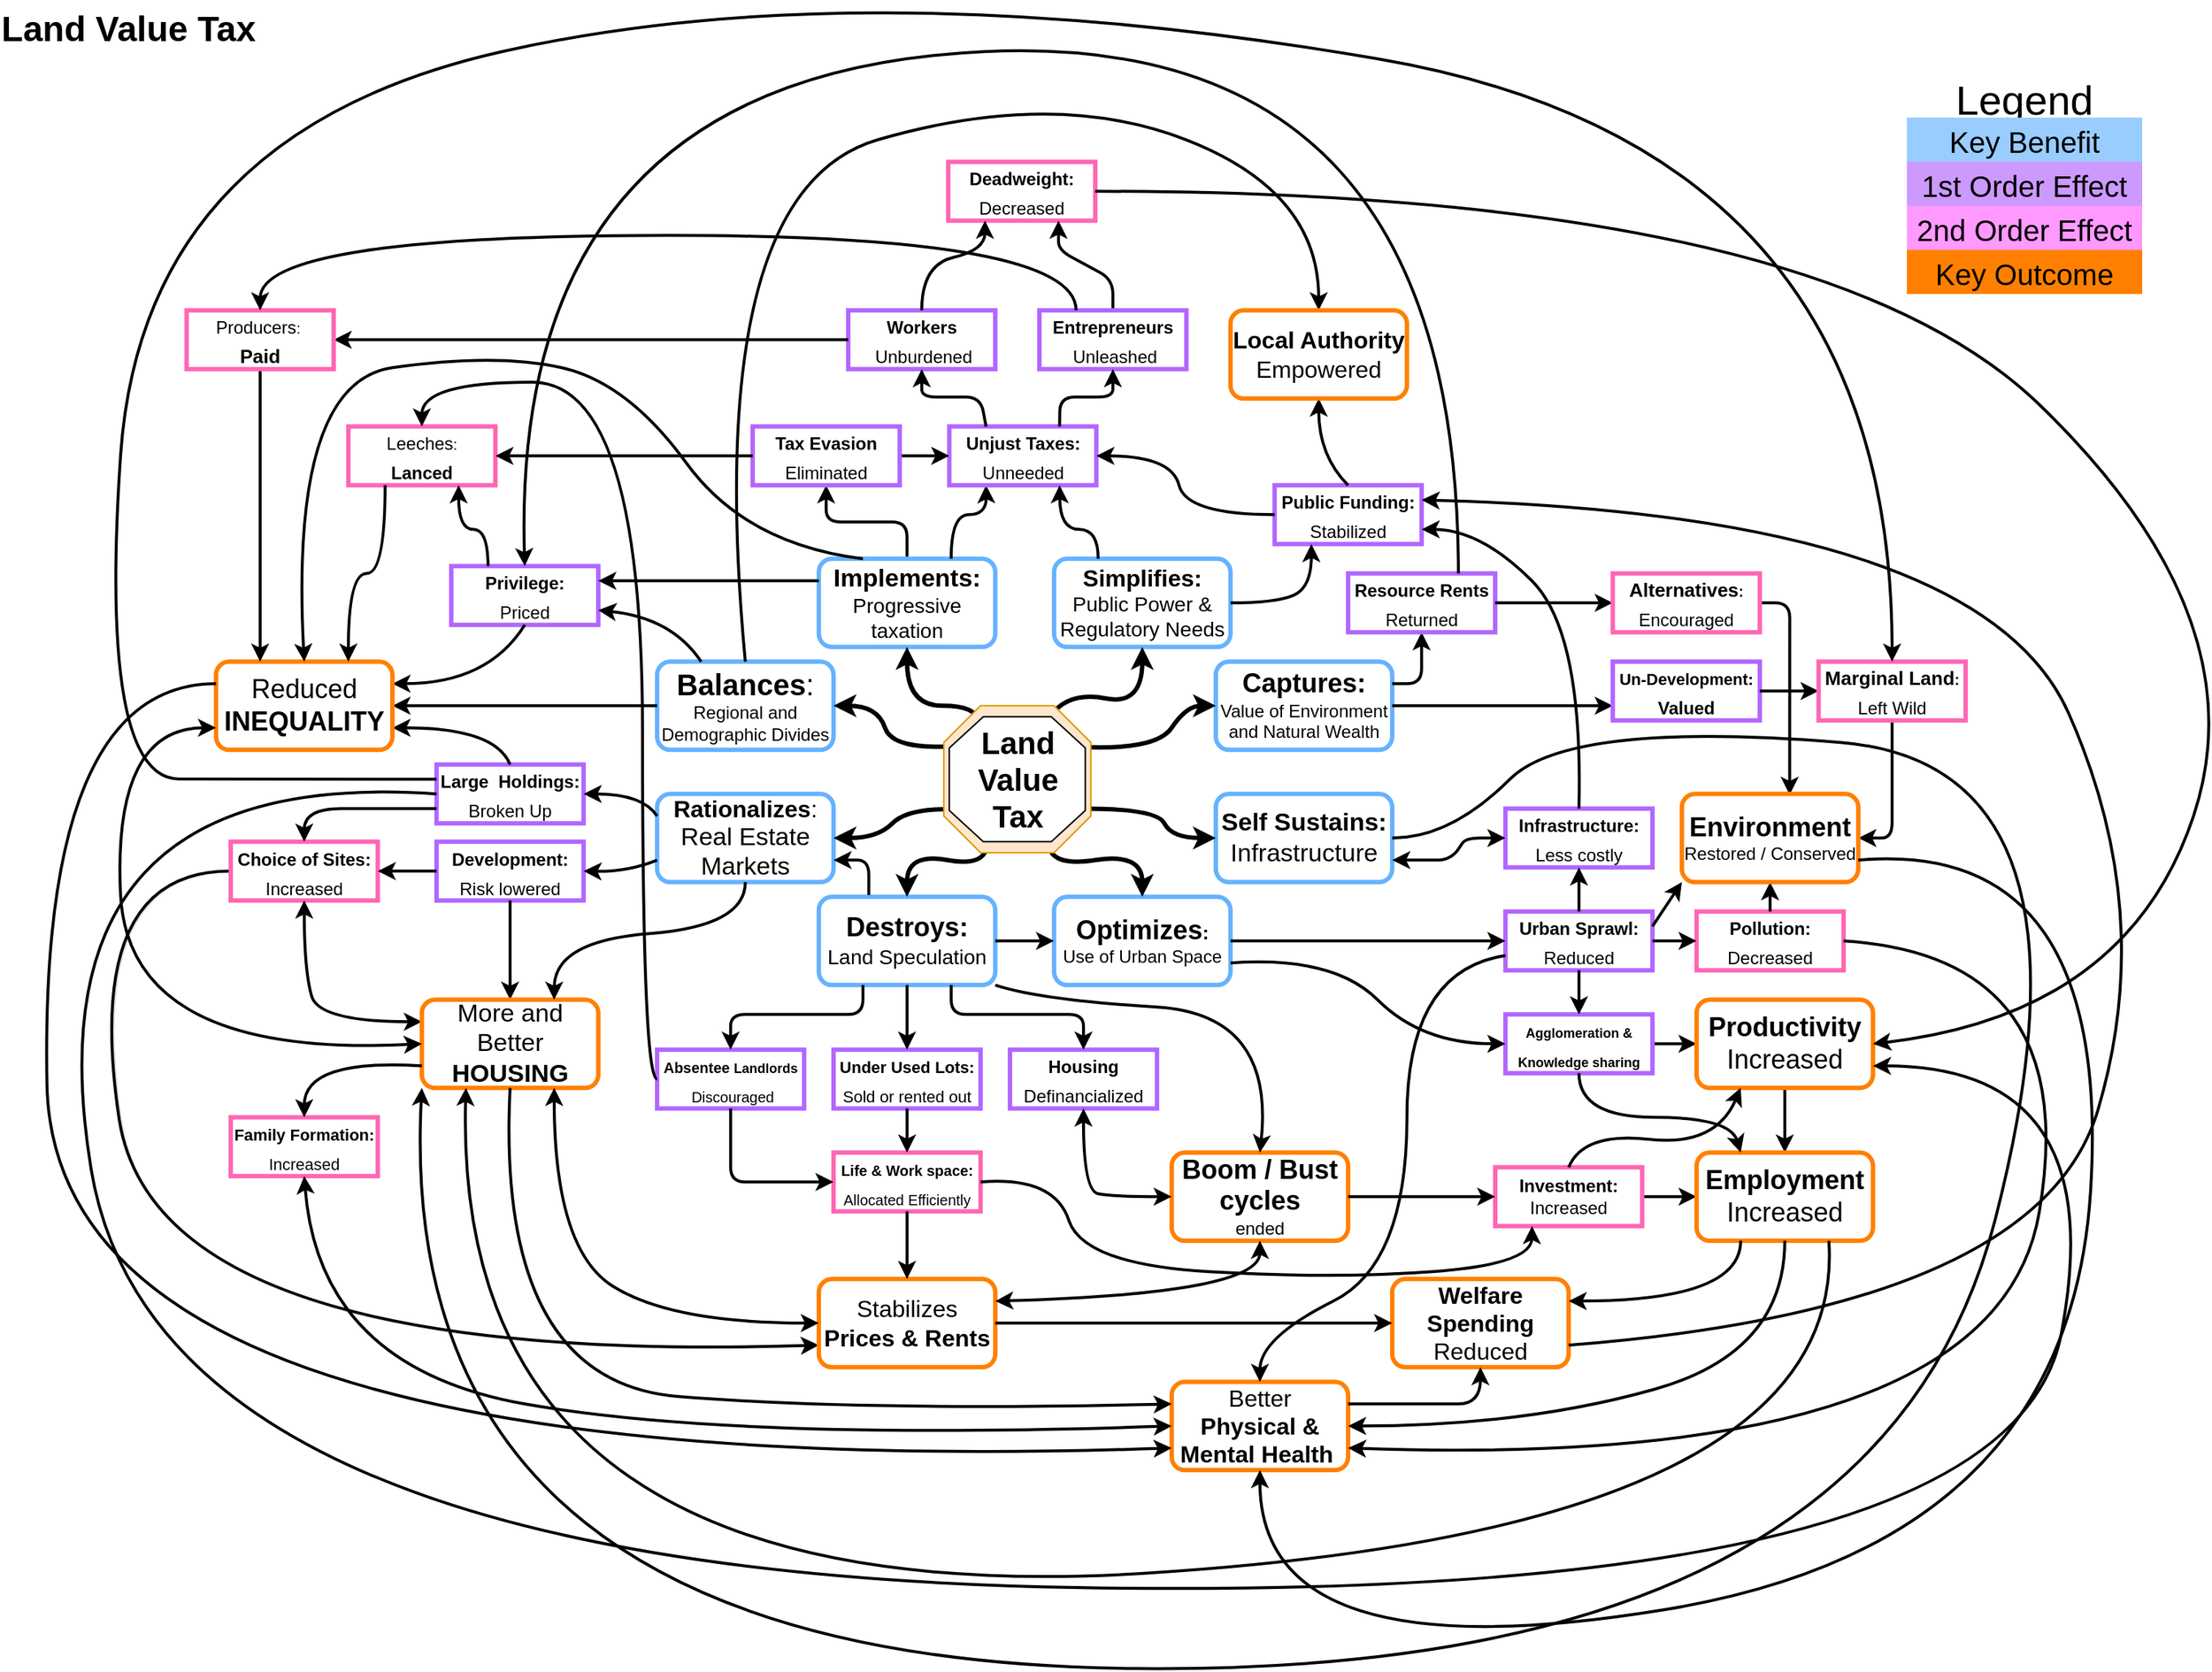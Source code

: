 <mxfile version="15.7.0" type="device"><diagram id="0z8FOYCCMb93eDqxzvwU" name="Page-1"><mxGraphModel dx="3268" dy="822" grid="1" gridSize="10" guides="1" tooltips="1" connect="1" arrows="1" fold="1" page="1" pageScale="1" pageWidth="1600" pageHeight="1200" math="0" shadow="0"><root><mxCell id="0"/><mxCell id="1" parent="0"/><UserObject label="" tags="Background" id="X_ZPvYrAJbctAid5IOLl-1"><mxCell style="curved=1;endArrow=classic;html=1;rounded=1;fontSize=12;fontColor=#E1D5E7;strokeColor=#E1D5E7;strokeWidth=2;entryX=0;entryY=0.75;entryDx=0;entryDy=0;exitX=0;exitY=0.5;exitDx=0;exitDy=0;" edge="1" parent="1" source="X_ZPvYrAJbctAid5IOLl-33" target="X_ZPvYrAJbctAid5IOLl-75"><mxGeometry width="50" height="50" relative="1" as="geometry"><mxPoint x="-1010.07" y="710.14" as="sourcePoint"/><mxPoint x="-960.07" y="660.14" as="targetPoint"/><Array as="points"><mxPoint x="-1480.07" y="603.14"/><mxPoint x="-1430.07" y="940.14"/></Array></mxGeometry></mxCell></UserObject><mxCell id="X_ZPvYrAJbctAid5IOLl-2" value="" style="curved=1;endArrow=classic;html=1;rounded=1;fontSize=12;fontColor=#000000;strokeColor=#000000;strokeWidth=2;entryX=0;entryY=0.75;entryDx=0;entryDy=0;exitX=0;exitY=0.5;exitDx=0;exitDy=0;" edge="1" parent="1" source="X_ZPvYrAJbctAid5IOLl-33" target="X_ZPvYrAJbctAid5IOLl-75"><mxGeometry width="50" height="50" relative="1" as="geometry"><mxPoint x="-1381.07" y="601.64" as="sourcePoint"/><mxPoint x="-981.07" y="924.14" as="targetPoint"/><Array as="points"><mxPoint x="-1481.07" y="602.14"/><mxPoint x="-1431.07" y="939.14"/></Array></mxGeometry></mxCell><UserObject label="&lt;font style=&quot;font-size: 16px&quot;&gt;&lt;b&gt;Simplifies:&lt;/b&gt;&lt;br&gt;&lt;/font&gt;&lt;font style=&quot;font-size: 14px&quot;&gt;Public Power &amp;amp; Regulatory Needs&lt;/font&gt;" tags="Benefits Inequality Productivity Employment Welfare Health" id="X_ZPvYrAJbctAid5IOLl-3"><mxCell style="rounded=1;whiteSpace=wrap;html=1;strokeColor=#66B2FF;strokeWidth=3;" vertex="1" parent="1"><mxGeometry x="-820.07" y="390.14" width="120" height="60" as="geometry"/></mxCell></UserObject><mxCell id="X_ZPvYrAJbctAid5IOLl-4" value="" style="edgeStyle=orthogonalEdgeStyle;rounded=1;orthogonalLoop=1;jettySize=auto;html=1;fontSize=16;fontColor=#000000;startArrow=none;startFill=0;endArrow=classic;endFill=1;strokeColor=#000000;strokeWidth=2;" edge="1" parent="1" source="X_ZPvYrAJbctAid5IOLl-5" target="X_ZPvYrAJbctAid5IOLl-110"><mxGeometry relative="1" as="geometry"/></mxCell><UserObject label="&lt;font style=&quot;font-size: 17px&quot;&gt;&lt;b&gt;Implements:&lt;/b&gt;&lt;br&gt;&lt;/font&gt;&lt;font style=&quot;font-size: 14px&quot;&gt;Progressive &lt;br&gt;taxation&lt;/font&gt;" link="data:action/json,{&quot;actions&quot;:[{&quot;highlight&quot;:{&quot;tags&quot;:[&quot;1_progressives_tax&quot;]}}]}" tags="Benefits Inequality Productivity Employment Welfare Health" id="X_ZPvYrAJbctAid5IOLl-5"><mxCell style="rounded=1;whiteSpace=wrap;html=1;strokeColor=#66B2FF;strokeWidth=3;fillColor=default;" vertex="1" parent="1"><mxGeometry x="-980.07" y="390.14" width="120" height="60" as="geometry"/></mxCell></UserObject><UserObject label="&lt;font style=&quot;font-size: 18px&quot;&gt;&lt;b&gt;Captures:&lt;/b&gt;&lt;br&gt;&lt;/font&gt;Value of Environment and Natural Wealth" tags="Benefits Inequality Environment Welfare Health" id="X_ZPvYrAJbctAid5IOLl-6"><mxCell style="rounded=1;whiteSpace=wrap;html=1;strokeColor=#66B2FF;strokeWidth=3;" vertex="1" parent="1"><mxGeometry x="-710.07" y="460.14" width="120" height="60" as="geometry"/></mxCell></UserObject><UserObject label="&lt;font style=&quot;font-size: 17px&quot;&gt;&lt;b&gt;Self Sustains:&lt;/b&gt;&lt;br&gt;&lt;/font&gt;&lt;font style=&quot;font-size: 17px&quot;&gt;Infrastructure&lt;/font&gt;" tags="Benefits Housing Employment Health Productivity Localism" id="X_ZPvYrAJbctAid5IOLl-7"><mxCell style="rounded=1;whiteSpace=wrap;html=1;strokeColor=#66B2FF;strokeWidth=3;" vertex="1" parent="1"><mxGeometry x="-710.07" y="550.14" width="120" height="60" as="geometry"/></mxCell></UserObject><UserObject label="&lt;b&gt;&lt;font style=&quot;font-size: 18px&quot;&gt;Optimizes&lt;/font&gt;&lt;span style=&quot;font-size: 13px&quot;&gt;:&lt;/span&gt;&lt;/b&gt;&lt;br&gt;&lt;font style=&quot;font-size: 12px&quot;&gt;Use of Urban Space&lt;/font&gt;" tags="Benefits Housing Cycles Productivity Employment Welfare Health Environment" id="X_ZPvYrAJbctAid5IOLl-8"><mxCell style="rounded=1;whiteSpace=wrap;html=1;strokeColor=#66B2FF;strokeWidth=3;" vertex="1" parent="1"><mxGeometry x="-820.07" y="620.14" width="120" height="60" as="geometry"/></mxCell></UserObject><UserObject label="&lt;font style=&quot;font-size: 18px&quot;&gt;&lt;b&gt;&lt;font style=&quot;font-size: 18px&quot;&gt;Destroys:&lt;/font&gt;&lt;/b&gt;&lt;br&gt;&lt;/font&gt;&lt;font style=&quot;font-size: 14px&quot;&gt;Land Speculation&lt;/font&gt;" tags="Benefits Housing Rents Cycles Productivity Employment Welfare Health Environment Localism Inequality" id="X_ZPvYrAJbctAid5IOLl-9"><mxCell style="rounded=1;whiteSpace=wrap;html=1;strokeColor=#66B2FF;strokeWidth=3;" vertex="1" parent="1"><mxGeometry x="-980.07" y="620.14" width="120" height="60" as="geometry"/></mxCell></UserObject><UserObject label="&lt;font style=&quot;font-size: 16px&quot;&gt;&lt;b&gt;Rationalizes&lt;/b&gt;:&lt;br&gt;&lt;/font&gt;&lt;font style=&quot;font-size: 17px&quot;&gt;Real Estate Markets&lt;/font&gt;" tags="Benefits Inequality Housing Rents Welfare Health Productivity Employment Environment Localism" id="X_ZPvYrAJbctAid5IOLl-10"><mxCell style="rounded=1;whiteSpace=wrap;html=1;strokeColor=#66B2FF;strokeWidth=3;" vertex="1" parent="1"><mxGeometry x="-1090.07" y="550.14" width="120" height="60" as="geometry"/></mxCell></UserObject><UserObject label="&lt;font style=&quot;font-size: 20px&quot;&gt;&lt;b&gt;Balances&lt;/b&gt;:&lt;br&gt;&lt;/font&gt;Regional and Demographic Divides" tags="Benefits Inequality Health Localism" id="X_ZPvYrAJbctAid5IOLl-11"><mxCell style="rounded=1;whiteSpace=wrap;html=1;strokeColor=#66B2FF;strokeWidth=3;" vertex="1" parent="1"><mxGeometry x="-1090.07" y="460.14" width="120" height="60" as="geometry"/></mxCell></UserObject><mxCell id="X_ZPvYrAJbctAid5IOLl-12" value="" style="curved=1;endArrow=classic;html=1;rounded=0;fontSize=16;entryX=0.5;entryY=1;entryDx=0;entryDy=0;exitX=0.205;exitY=0.041;exitDx=0;exitDy=0;exitPerimeter=0;strokeWidth=3;" edge="1" parent="1" source="X_ZPvYrAJbctAid5IOLl-124" target="X_ZPvYrAJbctAid5IOLl-5"><mxGeometry width="50" height="50" relative="1" as="geometry"><mxPoint x="-860.07" y="630.14" as="sourcePoint"/><mxPoint x="-810.07" y="580.14" as="targetPoint"/><Array as="points"><mxPoint x="-872.07" y="490.14"/><mxPoint x="-920.07" y="490.14"/></Array></mxGeometry></mxCell><mxCell id="X_ZPvYrAJbctAid5IOLl-13" value="" style="curved=1;endArrow=classic;html=1;rounded=0;fontSize=16;entryX=0.5;entryY=1;entryDx=0;entryDy=0;exitX=0.742;exitY=-0.006;exitDx=0;exitDy=0;exitPerimeter=0;strokeWidth=3;" edge="1" parent="1" source="X_ZPvYrAJbctAid5IOLl-124" target="X_ZPvYrAJbctAid5IOLl-3"><mxGeometry width="50" height="50" relative="1" as="geometry"><mxPoint x="-860.07" y="630.14" as="sourcePoint"/><mxPoint x="-810.07" y="580.14" as="targetPoint"/><Array as="points"><mxPoint x="-810.07" y="480.14"/><mxPoint x="-760.07" y="490.14"/></Array></mxGeometry></mxCell><mxCell id="X_ZPvYrAJbctAid5IOLl-14" value="" style="curved=1;endArrow=classic;html=1;rounded=0;fontSize=16;entryX=0;entryY=0.5;entryDx=0;entryDy=0;exitX=0.996;exitY=0.243;exitDx=0;exitDy=0;exitPerimeter=0;strokeWidth=3;" edge="1" parent="1" source="X_ZPvYrAJbctAid5IOLl-124" target="X_ZPvYrAJbctAid5IOLl-6"><mxGeometry width="50" height="50" relative="1" as="geometry"><mxPoint x="-860.07" y="630.14" as="sourcePoint"/><mxPoint x="-810.07" y="580.14" as="targetPoint"/><Array as="points"><mxPoint x="-750.07" y="520.14"/><mxPoint x="-730.07" y="490.14"/></Array></mxGeometry></mxCell><mxCell id="X_ZPvYrAJbctAid5IOLl-15" value="" style="curved=1;endArrow=classic;html=1;rounded=0;fontSize=16;entryX=0;entryY=0.5;entryDx=0;entryDy=0;exitX=0.986;exitY=0.735;exitDx=0;exitDy=0;exitPerimeter=0;strokeWidth=3;" edge="1" parent="1" source="X_ZPvYrAJbctAid5IOLl-124" target="X_ZPvYrAJbctAid5IOLl-7"><mxGeometry width="50" height="50" relative="1" as="geometry"><mxPoint x="-860.07" y="630.14" as="sourcePoint"/><mxPoint x="-810.07" y="580.14" as="targetPoint"/><Array as="points"><mxPoint x="-750.07" y="560.14"/><mxPoint x="-740.07" y="580.14"/></Array></mxGeometry></mxCell><mxCell id="X_ZPvYrAJbctAid5IOLl-16" value="" style="curved=1;endArrow=classic;html=1;rounded=0;fontSize=16;entryX=0.5;entryY=0;entryDx=0;entryDy=0;exitX=0.73;exitY=0.996;exitDx=0;exitDy=0;exitPerimeter=0;strokeWidth=3;" edge="1" parent="1" source="X_ZPvYrAJbctAid5IOLl-124" target="X_ZPvYrAJbctAid5IOLl-8"><mxGeometry width="50" height="50" relative="1" as="geometry"><mxPoint x="-810.07" y="600.14" as="sourcePoint"/><mxPoint x="-810.07" y="520.14" as="targetPoint"/><Array as="points"><mxPoint x="-824.07" y="600.14"/><mxPoint x="-760.07" y="590.14"/></Array></mxGeometry></mxCell><mxCell id="X_ZPvYrAJbctAid5IOLl-17" value="" style="curved=1;endArrow=classic;html=1;rounded=0;fontSize=16;entryX=0.5;entryY=0;entryDx=0;entryDy=0;exitX=0.279;exitY=0.996;exitDx=0;exitDy=0;exitPerimeter=0;strokeWidth=3;" edge="1" parent="1" source="X_ZPvYrAJbctAid5IOLl-124" target="X_ZPvYrAJbctAid5IOLl-9"><mxGeometry width="50" height="50" relative="1" as="geometry"><mxPoint x="-860.07" y="570.14" as="sourcePoint"/><mxPoint x="-810.07" y="520.14" as="targetPoint"/><Array as="points"><mxPoint x="-865.07" y="600.14"/><mxPoint x="-920.07" y="590.14"/></Array></mxGeometry></mxCell><mxCell id="X_ZPvYrAJbctAid5IOLl-18" value="" style="curved=1;endArrow=classic;html=1;rounded=0;fontSize=16;entryX=1;entryY=0.5;entryDx=0;entryDy=0;exitX=0.001;exitY=0.74;exitDx=0;exitDy=0;exitPerimeter=0;strokeWidth=3;" edge="1" parent="1" source="X_ZPvYrAJbctAid5IOLl-124" target="X_ZPvYrAJbctAid5IOLl-10"><mxGeometry width="50" height="50" relative="1" as="geometry"><mxPoint x="-860.07" y="570.14" as="sourcePoint"/><mxPoint x="-810.07" y="520.14" as="targetPoint"/><Array as="points"><mxPoint x="-920.07" y="560.14"/><mxPoint x="-940.07" y="580.14"/></Array></mxGeometry></mxCell><mxCell id="X_ZPvYrAJbctAid5IOLl-19" value="" style="curved=1;endArrow=classic;html=1;rounded=0;fontSize=16;entryX=1;entryY=0.5;entryDx=0;entryDy=0;exitX=0.026;exitY=0.236;exitDx=0;exitDy=0;exitPerimeter=0;strokeWidth=3;" edge="1" parent="1" source="X_ZPvYrAJbctAid5IOLl-124" target="X_ZPvYrAJbctAid5IOLl-11"><mxGeometry width="50" height="50" relative="1" as="geometry"><mxPoint x="-860.07" y="570.14" as="sourcePoint"/><mxPoint x="-810.07" y="520.14" as="targetPoint"/><Array as="points"><mxPoint x="-930.07" y="520.14"/><mxPoint x="-940.07" y="490.14"/></Array></mxGeometry></mxCell><mxCell id="X_ZPvYrAJbctAid5IOLl-20" value="" style="endArrow=none;startArrow=classic;html=1;rounded=1;fontSize=16;entryX=0.283;entryY=-0.021;entryDx=0;entryDy=0;entryPerimeter=0;exitX=1;exitY=0.75;exitDx=0;exitDy=0;endFill=0;strokeWidth=2;" edge="1" parent="1" source="X_ZPvYrAJbctAid5IOLl-10" target="X_ZPvYrAJbctAid5IOLl-9"><mxGeometry width="50" height="50" relative="1" as="geometry"><mxPoint x="-860.07" y="510.14" as="sourcePoint"/><mxPoint x="-810.07" y="460.14" as="targetPoint"/><Array as="points"><mxPoint x="-946.07" y="595.14"/></Array></mxGeometry></mxCell><mxCell id="X_ZPvYrAJbctAid5IOLl-21" value="" style="endArrow=classic;html=1;rounded=1;fontSize=16;entryX=0;entryY=0.5;entryDx=0;entryDy=0;exitX=1;exitY=0.5;exitDx=0;exitDy=0;strokeWidth=2;" edge="1" parent="1" source="X_ZPvYrAJbctAid5IOLl-9" target="X_ZPvYrAJbctAid5IOLl-8"><mxGeometry width="50" height="50" relative="1" as="geometry"><mxPoint x="-860.07" y="510.14" as="sourcePoint"/><mxPoint x="-810.07" y="460.14" as="targetPoint"/></mxGeometry></mxCell><UserObject label="&lt;font&gt;&lt;font style=&quot;font-size: 12px&quot;&gt;&lt;b&gt;Workers&lt;/b&gt;&lt;/font&gt;&lt;b style=&quot;font-size: 9px&quot;&gt;&lt;br&gt;&amp;nbsp;&lt;/b&gt;&lt;font style=&quot;font-size: 12px&quot;&gt;Unburdened&lt;/font&gt;&lt;/font&gt;" tags="Effects Inequality Productivity Employment Welfare Health" id="X_ZPvYrAJbctAid5IOLl-22"><mxCell style="rounded=0;whiteSpace=wrap;html=1;shadow=0;sketch=0;fontSize=16;strokeColor=#B266FF;strokeWidth=3;gradientColor=none;align=center;" vertex="1" parent="1"><mxGeometry x="-960.07" y="221.14" width="100" height="40" as="geometry"/></mxCell></UserObject><UserObject label="&lt;font style=&quot;font-size: 12px&quot;&gt;&lt;b&gt;Large&amp;nbsp; Holdings:&lt;/b&gt;&lt;br&gt;Broken Up&lt;br&gt;&lt;/font&gt;" tags="Effects Inequality Housing Rents Welfare Health Productivity Employment Environment Localism" id="X_ZPvYrAJbctAid5IOLl-23"><mxCell style="rounded=0;whiteSpace=wrap;html=1;shadow=0;sketch=0;fontSize=16;strokeColor=#B266FF;strokeWidth=3;gradientColor=none;align=center;" vertex="1" parent="1"><mxGeometry x="-1240.07" y="530.14" width="100" height="40" as="geometry"/></mxCell></UserObject><UserObject label="&lt;font style=&quot;font-size: 12px&quot;&gt;&lt;b&gt;Development:&lt;/b&gt;&lt;br&gt;Risk lowered&lt;br&gt;&lt;/font&gt;" tags="Effects Housing Rents Welfare Health Employment Localism" id="X_ZPvYrAJbctAid5IOLl-24"><mxCell style="rounded=0;whiteSpace=wrap;html=1;shadow=0;sketch=0;fontSize=16;strokeColor=#B266FF;strokeWidth=3;gradientColor=none;align=center;" vertex="1" parent="1"><mxGeometry x="-1240.07" y="582.64" width="100" height="40" as="geometry"/></mxCell></UserObject><UserObject label="&lt;font&gt;&lt;font&gt;&lt;font style=&quot;font-weight: bold ; font-size: 10px&quot;&gt;Absentee &lt;/font&gt;&lt;font style=&quot;font-size: 9px&quot;&gt;&lt;b&gt;Landlords&lt;/b&gt;&lt;/font&gt;&lt;span style=&quot;font-weight: bold ; font-size: 10px&quot;&gt; &amp;nbsp;&lt;/span&gt;&lt;/font&gt;&lt;font size=&quot;1&quot;&gt;Discouraged&lt;/font&gt;&lt;br&gt;&lt;/font&gt;" tags="Effects Housing Rents Cycles Welfare Productivity Employment Localism Inequality" id="X_ZPvYrAJbctAid5IOLl-25"><mxCell style="rounded=0;whiteSpace=wrap;html=1;shadow=0;sketch=0;fontSize=16;strokeColor=#B266FF;strokeWidth=3;gradientColor=none;align=center;" vertex="1" parent="1"><mxGeometry x="-1090.07" y="724.14" width="100" height="40" as="geometry"/></mxCell></UserObject><UserObject label="&lt;font style=&quot;font-size: 11px&quot;&gt;&lt;b&gt;Under Used Lots:&lt;br&gt;&lt;/b&gt;Sold or rented out&lt;br&gt;&lt;/font&gt;" tags="Effects Housing Rents Cycles Welfare Productivity Employment Localism" id="X_ZPvYrAJbctAid5IOLl-26"><mxCell style="rounded=0;whiteSpace=wrap;html=1;shadow=0;sketch=0;fontSize=16;strokeColor=#B266FF;strokeWidth=3;gradientColor=none;align=center;" vertex="1" parent="1"><mxGeometry x="-970.07" y="724.14" width="100" height="40" as="geometry"/></mxCell></UserObject><UserObject label="&lt;font style=&quot;font-size: 12px&quot;&gt;&lt;b&gt;Housing&lt;br&gt;&lt;/b&gt;Definancialized&lt;br&gt;&lt;/font&gt;" tags="Effects Housing Rents Cycles Productivity Employment Welfare Health" id="X_ZPvYrAJbctAid5IOLl-27"><mxCell style="rounded=0;whiteSpace=wrap;html=1;shadow=0;sketch=0;fontSize=16;strokeColor=#B266FF;strokeWidth=3;gradientColor=none;align=center;" vertex="1" parent="1"><mxGeometry x="-850.07" y="724.14" width="100" height="40" as="geometry"/></mxCell></UserObject><mxCell id="X_ZPvYrAJbctAid5IOLl-28" value="" style="edgeStyle=orthogonalEdgeStyle;rounded=1;orthogonalLoop=1;jettySize=auto;html=1;fontSize=12;startArrow=none;startFill=0;endArrow=classic;endFill=1;strokeWidth=2;" edge="1" parent="1" source="X_ZPvYrAJbctAid5IOLl-29" target="X_ZPvYrAJbctAid5IOLl-90"><mxGeometry relative="1" as="geometry"/></mxCell><UserObject label="&lt;font style=&quot;font-size: 9px&quot;&gt;&lt;b&gt;Agglomeration &amp;amp; Knowledge sharing&lt;/b&gt;&lt;br&gt;&lt;/font&gt;" tags="Effects Housing Productivity Employment Welfare Health" id="X_ZPvYrAJbctAid5IOLl-29"><mxCell style="rounded=0;whiteSpace=wrap;html=1;shadow=0;sketch=0;fontSize=16;strokeColor=#B266FF;strokeWidth=3;gradientColor=none;align=center;" vertex="1" parent="1"><mxGeometry x="-513.07" y="700.14" width="100" height="40" as="geometry"/></mxCell></UserObject><UserObject label="&lt;font style=&quot;font-size: 12px&quot;&gt;&lt;b&gt;Urban Sprawl:&lt;br&gt;&lt;/b&gt;Reduced&lt;br&gt;&lt;/font&gt;" tags="Effects Housing Productivity Employment Welfare Health Environment" id="X_ZPvYrAJbctAid5IOLl-30"><mxCell style="rounded=0;whiteSpace=wrap;html=1;shadow=0;sketch=0;fontSize=16;strokeColor=#B266FF;strokeWidth=3;gradientColor=none;align=center;" vertex="1" parent="1"><mxGeometry x="-513.07" y="630.14" width="100" height="40" as="geometry"/></mxCell></UserObject><UserObject label="&lt;font style=&quot;font-size: 12px&quot;&gt;&lt;b&gt;Infrastructure:&lt;br&gt;&lt;/b&gt;Less costly&lt;br&gt;&lt;/font&gt;" tags="Effects Housing Employment Productivity Localism" id="X_ZPvYrAJbctAid5IOLl-31"><mxCell style="rounded=0;whiteSpace=wrap;html=1;shadow=0;sketch=0;fontSize=16;strokeColor=#B266FF;strokeWidth=3;gradientColor=none;align=center;" vertex="1" parent="1"><mxGeometry x="-513.07" y="560.14" width="100" height="40" as="geometry"/></mxCell></UserObject><UserObject label="&lt;font style=&quot;font-size: 12px&quot;&gt;&lt;b&gt;Deadweight:&lt;br&gt;&lt;/b&gt;Decreased&lt;br&gt;&lt;/font&gt;" tags="Secondary Productivity Employment Welfare Health" id="X_ZPvYrAJbctAid5IOLl-32"><mxCell style="rounded=0;whiteSpace=wrap;html=1;shadow=0;sketch=0;fontSize=16;strokeColor=#FF66B3;strokeWidth=3;gradientColor=none;align=center;" vertex="1" parent="1"><mxGeometry x="-892.07" y="120.14" width="100" height="40" as="geometry"/></mxCell></UserObject><UserObject label="&lt;font style=&quot;font-size: 12px&quot;&gt;&lt;b&gt;Choice of Sites:&lt;br&gt;&lt;/b&gt;Increased&lt;br&gt;&lt;/font&gt;" tags="Secondary Housing Rents Welfare Employment Localism" id="X_ZPvYrAJbctAid5IOLl-33"><mxCell style="rounded=0;whiteSpace=wrap;html=1;shadow=0;sketch=0;fontSize=16;strokeColor=#FF66B3;strokeWidth=3;gradientColor=none;align=center;" vertex="1" parent="1"><mxGeometry x="-1380.07" y="582.64" width="100" height="40" as="geometry"/></mxCell></UserObject><UserObject label="&lt;font style=&quot;font-size: 11px&quot;&gt;&lt;b&gt;Family Formation:&lt;br&gt;&lt;/b&gt;Increased&lt;br&gt;&lt;/font&gt;" tags="Secondary Housing Health Welfare" id="X_ZPvYrAJbctAid5IOLl-34"><mxCell style="rounded=0;whiteSpace=wrap;html=1;shadow=0;sketch=0;fontSize=16;strokeColor=#FF66B3;strokeWidth=3;gradientColor=none;align=center;perimeterSpacing=0;" vertex="1" parent="1"><mxGeometry x="-1380.07" y="770.14" width="100" height="40" as="geometry"/></mxCell></UserObject><UserObject label="&lt;font style=&quot;font-size: 10px&quot;&gt;&lt;b&gt;Life &amp;amp; Work space:&lt;br&gt;&lt;/b&gt;Allocated Efficiently&lt;br&gt;&lt;/font&gt;" tags="Secondary Housing Rents Cycles Welfare Productivity Employment Localism" id="X_ZPvYrAJbctAid5IOLl-35"><mxCell style="rounded=0;whiteSpace=wrap;html=1;shadow=0;sketch=0;fontSize=16;strokeColor=#FF66B3;strokeWidth=3;gradientColor=none;align=center;" vertex="1" parent="1"><mxGeometry x="-970.07" y="794.14" width="100" height="40" as="geometry"/></mxCell></UserObject><mxCell id="X_ZPvYrAJbctAid5IOLl-36" value="" style="edgeStyle=orthogonalEdgeStyle;rounded=1;orthogonalLoop=1;jettySize=auto;html=1;fontSize=12;startArrow=none;startFill=0;endArrow=classic;endFill=1;strokeWidth=2;" edge="1" parent="1" source="X_ZPvYrAJbctAid5IOLl-37" target="X_ZPvYrAJbctAid5IOLl-91"><mxGeometry relative="1" as="geometry"/></mxCell><UserObject label="&lt;div style=&quot;font-size: 12px;&quot;&gt;&lt;font style=&quot;font-size: 12px;&quot;&gt;&lt;b style=&quot;font-size: 12px;&quot;&gt;Investment:&lt;/b&gt;&lt;/font&gt;&lt;/div&gt;&lt;font style=&quot;font-size: 12px;&quot;&gt;&lt;font style=&quot;font-size: 12px;&quot;&gt;Increased&lt;/font&gt;&lt;br style=&quot;font-size: 12px;&quot;&gt;&lt;/font&gt;" tags="Secondary Housing Cycles Productivity Employment Welfare Health" id="X_ZPvYrAJbctAid5IOLl-37"><mxCell style="rounded=0;whiteSpace=wrap;html=1;shadow=0;sketch=0;fontSize=12;strokeColor=#FF66B3;strokeWidth=3;gradientColor=none;align=center;" vertex="1" parent="1"><mxGeometry x="-520" y="804.14" width="99.93" height="40" as="geometry"/></mxCell></UserObject><UserObject label="&lt;font style=&quot;font-size: 12px&quot;&gt;&lt;b&gt;Pollution:&lt;br&gt;&lt;/b&gt;Decreased&lt;br&gt;&lt;/font&gt;" tags="Secondary Health Environment" id="X_ZPvYrAJbctAid5IOLl-38"><mxCell style="rounded=0;whiteSpace=wrap;html=1;shadow=0;sketch=0;fontSize=16;strokeColor=#FF66B3;strokeWidth=3;gradientColor=none;align=center;" vertex="1" parent="1"><mxGeometry x="-383.07" y="630.14" width="100" height="40" as="geometry"/></mxCell></UserObject><UserObject label="&lt;font style=&quot;font-size: 12px&quot;&gt;&lt;b&gt;Privilege:&lt;/b&gt;&lt;br&gt;Priced&lt;/font&gt;" tags="Effects Inequality Health" id="X_ZPvYrAJbctAid5IOLl-39"><mxCell style="rounded=0;whiteSpace=wrap;html=1;shadow=0;sketch=0;fontSize=16;strokeColor=#B266FF;strokeWidth=3;gradientColor=none;align=center;" vertex="1" parent="1"><mxGeometry x="-1230.07" y="395.14" width="100" height="40" as="geometry"/></mxCell></UserObject><UserObject label="&lt;font&gt;&lt;font size=&quot;1&quot;&gt;&lt;b style=&quot;font-size: 12px&quot;&gt;Public Funding:&lt;/b&gt;&lt;/font&gt;&lt;br&gt;&lt;span style=&quot;font-size: 12px&quot;&gt;Stabilized&lt;/span&gt;&lt;/font&gt;" tags="Effects Productivity Employment Welfare Health Inequality Localism" id="X_ZPvYrAJbctAid5IOLl-40"><mxCell style="rounded=0;whiteSpace=wrap;html=1;shadow=0;sketch=0;fontSize=16;strokeColor=#B266FF;strokeWidth=3;gradientColor=none;align=center;" vertex="1" parent="1"><mxGeometry x="-670.07" y="340.14" width="100" height="40" as="geometry"/></mxCell></UserObject><mxCell id="X_ZPvYrAJbctAid5IOLl-41" value="" style="curved=1;endArrow=classic;html=1;rounded=1;fontSize=13;strokeWidth=2;entryX=0.25;entryY=1;entryDx=0;entryDy=0;exitX=0.75;exitY=0;exitDx=0;exitDy=0;" edge="1" parent="1" source="X_ZPvYrAJbctAid5IOLl-5" target="X_ZPvYrAJbctAid5IOLl-42"><mxGeometry width="50" height="50" relative="1" as="geometry"><mxPoint x="-820.07" y="480.14" as="sourcePoint"/><mxPoint x="-770.07" y="430.14" as="targetPoint"/><Array as="points"><mxPoint x="-890.07" y="360.14"/><mxPoint x="-866.07" y="360.14"/></Array></mxGeometry></mxCell><UserObject label="&lt;font style=&quot;font-size: 12px&quot;&gt;&lt;b&gt;Unjust Taxes:&lt;br&gt;&lt;/b&gt;&lt;font style=&quot;font-size: 12px&quot;&gt;Unneeded&lt;/font&gt;&lt;/font&gt;" tags="Effects Inequality Productivity Employment Welfare Health" id="X_ZPvYrAJbctAid5IOLl-42"><mxCell style="rounded=0;whiteSpace=wrap;html=1;shadow=0;sketch=0;fontSize=16;strokeColor=#B266FF;strokeWidth=3;gradientColor=none;align=center;" vertex="1" parent="1"><mxGeometry x="-891.32" y="300.14" width="100" height="40" as="geometry"/></mxCell></UserObject><mxCell id="X_ZPvYrAJbctAid5IOLl-43" value="" style="curved=1;endArrow=classic;html=1;rounded=1;fontSize=8;strokeWidth=2;entryX=0.75;entryY=1;entryDx=0;entryDy=0;exitX=0.25;exitY=0;exitDx=0;exitDy=0;" edge="1" parent="1" source="X_ZPvYrAJbctAid5IOLl-3" target="X_ZPvYrAJbctAid5IOLl-42"><mxGeometry width="50" height="50" relative="1" as="geometry"><mxPoint x="-820.07" y="480.14" as="sourcePoint"/><mxPoint x="-770.07" y="430.14" as="targetPoint"/><Array as="points"><mxPoint x="-790.07" y="370.14"/><mxPoint x="-816.07" y="370.14"/></Array></mxGeometry></mxCell><mxCell id="X_ZPvYrAJbctAid5IOLl-44" value="" style="curved=1;endArrow=classic;html=1;rounded=1;fontSize=8;strokeWidth=2;entryX=1;entryY=0.5;entryDx=0;entryDy=0;exitX=0;exitY=0.5;exitDx=0;exitDy=0;" edge="1" parent="1" source="X_ZPvYrAJbctAid5IOLl-40" target="X_ZPvYrAJbctAid5IOLl-42"><mxGeometry width="50" height="50" relative="1" as="geometry"><mxPoint x="-820.07" y="420.14" as="sourcePoint"/><mxPoint x="-770.07" y="370.14" as="targetPoint"/><Array as="points"><mxPoint x="-730.07" y="360.14"/><mxPoint x="-740.07" y="320.14"/></Array></mxGeometry></mxCell><mxCell id="X_ZPvYrAJbctAid5IOLl-45" value="" style="curved=1;endArrow=classic;html=1;rounded=1;fontSize=8;strokeWidth=2;entryX=0.25;entryY=1;entryDx=0;entryDy=0;exitX=1;exitY=0.5;exitDx=0;exitDy=0;" edge="1" parent="1" source="X_ZPvYrAJbctAid5IOLl-3" target="X_ZPvYrAJbctAid5IOLl-40"><mxGeometry width="50" height="50" relative="1" as="geometry"><mxPoint x="-820.07" y="420.14" as="sourcePoint"/><mxPoint x="-770.07" y="370.14" as="targetPoint"/><Array as="points"><mxPoint x="-670.07" y="420.14"/><mxPoint x="-645.07" y="410.14"/></Array></mxGeometry></mxCell><mxCell id="X_ZPvYrAJbctAid5IOLl-46" value="" style="curved=1;endArrow=classic;html=1;rounded=1;fontSize=12;strokeWidth=2;entryX=1;entryY=0.75;entryDx=0;entryDy=0;exitX=0.5;exitY=0;exitDx=0;exitDy=0;" edge="1" parent="1" source="X_ZPvYrAJbctAid5IOLl-31" target="X_ZPvYrAJbctAid5IOLl-40"><mxGeometry width="50" height="50" relative="1" as="geometry"><mxPoint x="-820.07" y="420.14" as="sourcePoint"/><mxPoint x="-770.07" y="370.14" as="targetPoint"/><Array as="points"><mxPoint x="-460.07" y="440.14"/><mxPoint x="-530.07" y="370.14"/></Array></mxGeometry></mxCell><mxCell id="X_ZPvYrAJbctAid5IOLl-47" value="" style="endArrow=classic;html=1;rounded=1;fontSize=15;strokeWidth=2;entryX=0;entryY=0.5;entryDx=0;entryDy=0;exitX=1;exitY=0.75;exitDx=0;exitDy=0;startArrow=classic;startFill=1;" edge="1" parent="1" source="X_ZPvYrAJbctAid5IOLl-7" target="X_ZPvYrAJbctAid5IOLl-31"><mxGeometry width="50" height="50" relative="1" as="geometry"><mxPoint x="-820.07" y="570.14" as="sourcePoint"/><mxPoint x="-770.07" y="520.14" as="targetPoint"/><Array as="points"><mxPoint x="-550.07" y="595.14"/><mxPoint x="-540.07" y="580.14"/></Array></mxGeometry></mxCell><mxCell id="X_ZPvYrAJbctAid5IOLl-48" value="" style="endArrow=classic;html=1;rounded=1;fontSize=15;strokeWidth=2;entryX=0;entryY=0.5;entryDx=0;entryDy=0;exitX=1;exitY=0.5;exitDx=0;exitDy=0;" edge="1" parent="1" source="X_ZPvYrAJbctAid5IOLl-8" target="X_ZPvYrAJbctAid5IOLl-30"><mxGeometry width="50" height="50" relative="1" as="geometry"><mxPoint x="-820.07" y="470.14" as="sourcePoint"/><mxPoint x="-770.07" y="420.14" as="targetPoint"/></mxGeometry></mxCell><mxCell id="X_ZPvYrAJbctAid5IOLl-49" value="" style="curved=1;endArrow=classic;html=1;rounded=1;fontSize=15;strokeWidth=2;entryX=0;entryY=0.5;entryDx=0;entryDy=0;exitX=1;exitY=0.75;exitDx=0;exitDy=0;" edge="1" parent="1" source="X_ZPvYrAJbctAid5IOLl-8" target="X_ZPvYrAJbctAid5IOLl-29"><mxGeometry width="50" height="50" relative="1" as="geometry"><mxPoint x="-820.07" y="570.14" as="sourcePoint"/><mxPoint x="-770.07" y="520.14" as="targetPoint"/><Array as="points"><mxPoint x="-630.07" y="660.14"/><mxPoint x="-570.07" y="720.14"/></Array></mxGeometry></mxCell><mxCell id="X_ZPvYrAJbctAid5IOLl-50" value="" style="endArrow=none;html=1;rounded=1;fontSize=15;strokeWidth=2;entryX=0.5;entryY=1;entryDx=0;entryDy=0;exitX=0.5;exitY=0;exitDx=0;exitDy=0;startArrow=classic;startFill=1;endFill=0;" edge="1" parent="1" source="X_ZPvYrAJbctAid5IOLl-29" target="X_ZPvYrAJbctAid5IOLl-30"><mxGeometry width="50" height="50" relative="1" as="geometry"><mxPoint x="-820.07" y="570.14" as="sourcePoint"/><mxPoint x="-770.07" y="520.14" as="targetPoint"/></mxGeometry></mxCell><mxCell id="X_ZPvYrAJbctAid5IOLl-51" value="" style="endArrow=classic;html=1;rounded=1;fontSize=15;strokeWidth=2;entryX=0.5;entryY=1;entryDx=0;entryDy=0;exitX=0.5;exitY=0;exitDx=0;exitDy=0;" edge="1" parent="1" source="X_ZPvYrAJbctAid5IOLl-30" target="X_ZPvYrAJbctAid5IOLl-31"><mxGeometry width="50" height="50" relative="1" as="geometry"><mxPoint x="-820.07" y="570.14" as="sourcePoint"/><mxPoint x="-770.07" y="520.14" as="targetPoint"/></mxGeometry></mxCell><mxCell id="X_ZPvYrAJbctAid5IOLl-52" value="" style="endArrow=classic;html=1;rounded=1;fontSize=15;strokeWidth=2;entryX=0;entryY=0.5;entryDx=0;entryDy=0;exitX=1;exitY=0.5;exitDx=0;exitDy=0;" edge="1" parent="1" source="X_ZPvYrAJbctAid5IOLl-30" target="X_ZPvYrAJbctAid5IOLl-38"><mxGeometry width="50" height="50" relative="1" as="geometry"><mxPoint x="-820.07" y="570.14" as="sourcePoint"/><mxPoint x="-770.07" y="520.14" as="targetPoint"/></mxGeometry></mxCell><mxCell id="X_ZPvYrAJbctAid5IOLl-53" value="" style="endArrow=classic;html=1;rounded=1;fontSize=15;strokeWidth=2;entryX=0;entryY=1;entryDx=0;entryDy=0;exitX=1;exitY=0.25;exitDx=0;exitDy=0;" edge="1" parent="1" source="X_ZPvYrAJbctAid5IOLl-30" target="X_ZPvYrAJbctAid5IOLl-113"><mxGeometry width="50" height="50" relative="1" as="geometry"><mxPoint x="-820.07" y="570.14" as="sourcePoint"/><mxPoint x="-383.07" y="580.14" as="targetPoint"/></mxGeometry></mxCell><mxCell id="X_ZPvYrAJbctAid5IOLl-54" value="" style="endArrow=classic;html=1;rounded=1;fontSize=15;strokeWidth=2;entryX=0.5;entryY=1;entryDx=0;entryDy=0;exitX=0.5;exitY=0;exitDx=0;exitDy=0;" edge="1" parent="1" source="X_ZPvYrAJbctAid5IOLl-38" target="X_ZPvYrAJbctAid5IOLl-113"><mxGeometry width="50" height="50" relative="1" as="geometry"><mxPoint x="-820.07" y="570.14" as="sourcePoint"/><mxPoint x="-333.07" y="600.14" as="targetPoint"/></mxGeometry></mxCell><mxCell id="X_ZPvYrAJbctAid5IOLl-55" value="" style="endArrow=classic;html=1;rounded=1;fontSize=15;strokeWidth=2;entryX=0.5;entryY=1;entryDx=0;entryDy=0;exitX=0.25;exitY=0;exitDx=0;exitDy=0;" edge="1" parent="1" source="X_ZPvYrAJbctAid5IOLl-42" target="X_ZPvYrAJbctAid5IOLl-22"><mxGeometry width="50" height="50" relative="1" as="geometry"><mxPoint x="-820.07" y="420.14" as="sourcePoint"/><mxPoint x="-770.07" y="370.14" as="targetPoint"/><Array as="points"><mxPoint x="-870.07" y="280.14"/><mxPoint x="-910.07" y="280.14"/></Array></mxGeometry></mxCell><mxCell id="X_ZPvYrAJbctAid5IOLl-56" value="" style="endArrow=classic;html=1;rounded=1;fontSize=15;strokeWidth=2;entryX=0.75;entryY=1;entryDx=0;entryDy=0;exitX=0.5;exitY=0;exitDx=0;exitDy=0;" edge="1" parent="1" source="X_ZPvYrAJbctAid5IOLl-133" target="X_ZPvYrAJbctAid5IOLl-32"><mxGeometry width="50" height="50" relative="1" as="geometry"><mxPoint x="-820.07" y="412.14" as="sourcePoint"/><mxPoint x="-770.07" y="362.14" as="targetPoint"/><Array as="points"><mxPoint x="-780.07" y="200.14"/><mxPoint x="-817.07" y="180.14"/></Array></mxGeometry></mxCell><mxCell id="X_ZPvYrAJbctAid5IOLl-57" value="" style="curved=1;endArrow=classic;html=1;rounded=1;fontSize=8;strokeWidth=2;entryX=0.5;entryY=0;entryDx=0;entryDy=0;exitX=0.5;exitY=0;exitDx=0;exitDy=0;" edge="1" parent="1" source="X_ZPvYrAJbctAid5IOLl-11" target="X_ZPvYrAJbctAid5IOLl-139"><mxGeometry width="50" height="50" relative="1" as="geometry"><mxPoint x="-820.07" y="420.14" as="sourcePoint"/><mxPoint x="-770.07" y="370.14" as="targetPoint"/><Array as="points"><mxPoint x="-1060.07" y="140.14"/><mxPoint x="-820.07" y="70.14"/><mxPoint x="-640.07" y="140.14"/></Array></mxGeometry></mxCell><mxCell id="X_ZPvYrAJbctAid5IOLl-58" value="" style="curved=1;endArrow=classic;html=1;rounded=1;fontSize=8;strokeWidth=2;entryX=1;entryY=0.75;entryDx=0;entryDy=0;exitX=0.25;exitY=0;exitDx=0;exitDy=0;" edge="1" parent="1" source="X_ZPvYrAJbctAid5IOLl-11" target="X_ZPvYrAJbctAid5IOLl-39"><mxGeometry width="50" height="50" relative="1" as="geometry"><mxPoint x="-820.07" y="420.14" as="sourcePoint"/><mxPoint x="-770.07" y="370.14" as="targetPoint"/><Array as="points"><mxPoint x="-1080.07" y="430.14"/></Array></mxGeometry></mxCell><mxCell id="X_ZPvYrAJbctAid5IOLl-59" value="" style="endArrow=classic;html=1;rounded=1;fontSize=8;strokeWidth=2;entryX=1;entryY=0.25;entryDx=0;entryDy=0;exitX=0;exitY=0.25;exitDx=0;exitDy=0;" edge="1" parent="1" source="X_ZPvYrAJbctAid5IOLl-5" target="X_ZPvYrAJbctAid5IOLl-39"><mxGeometry width="50" height="50" relative="1" as="geometry"><mxPoint x="-820.07" y="420.14" as="sourcePoint"/><mxPoint x="-770.07" y="370.14" as="targetPoint"/></mxGeometry></mxCell><mxCell id="X_ZPvYrAJbctAid5IOLl-60" value="" style="curved=1;endArrow=classic;html=1;rounded=1;fontSize=12;strokeWidth=2;entryX=1;entryY=0.25;entryDx=0;entryDy=0;exitX=0.5;exitY=1;exitDx=0;exitDy=0;" edge="1" parent="1" source="X_ZPvYrAJbctAid5IOLl-39" target="X_ZPvYrAJbctAid5IOLl-69"><mxGeometry width="50" height="50" relative="1" as="geometry"><mxPoint x="-820.07" y="470.14" as="sourcePoint"/><mxPoint x="-1287.644" y="461.856" as="targetPoint"/><Array as="points"><mxPoint x="-1205.07" y="475.14"/></Array></mxGeometry></mxCell><mxCell id="X_ZPvYrAJbctAid5IOLl-61" value="" style="curved=1;endArrow=classic;html=1;rounded=1;fontSize=12;strokeWidth=2;entryX=1;entryY=0.75;entryDx=0;entryDy=0;exitX=0.5;exitY=0;exitDx=0;exitDy=0;" edge="1" parent="1" source="X_ZPvYrAJbctAid5IOLl-23" target="X_ZPvYrAJbctAid5IOLl-69"><mxGeometry width="50" height="50" relative="1" as="geometry"><mxPoint x="-820.07" y="470.14" as="sourcePoint"/><mxPoint x="-1287.644" y="518.424" as="targetPoint"/><Array as="points"><mxPoint x="-1200.07" y="505.14"/></Array></mxGeometry></mxCell><mxCell id="X_ZPvYrAJbctAid5IOLl-62" value="" style="endArrow=classic;html=1;rounded=1;fontSize=12;strokeWidth=2;exitX=0;exitY=0.5;exitDx=0;exitDy=0;entryX=1;entryY=0.5;entryDx=0;entryDy=0;" edge="1" parent="1" source="X_ZPvYrAJbctAid5IOLl-11" target="X_ZPvYrAJbctAid5IOLl-69"><mxGeometry width="50" height="50" relative="1" as="geometry"><mxPoint x="-820.07" y="470.14" as="sourcePoint"/><mxPoint x="-1270.07" y="490.14" as="targetPoint"/></mxGeometry></mxCell><mxCell id="X_ZPvYrAJbctAid5IOLl-63" value="" style="curved=1;endArrow=classic;html=1;rounded=1;fontSize=12;strokeWidth=2;entryX=1;entryY=0.5;entryDx=0;entryDy=0;exitX=0;exitY=0.25;exitDx=0;exitDy=0;" edge="1" parent="1" source="X_ZPvYrAJbctAid5IOLl-10" target="X_ZPvYrAJbctAid5IOLl-23"><mxGeometry width="50" height="50" relative="1" as="geometry"><mxPoint x="-820.07" y="470.14" as="sourcePoint"/><mxPoint x="-770.07" y="420.14" as="targetPoint"/><Array as="points"><mxPoint x="-1100.07" y="550.14"/></Array></mxGeometry></mxCell><mxCell id="X_ZPvYrAJbctAid5IOLl-64" value="" style="curved=1;endArrow=classic;html=1;rounded=1;fontSize=12;strokeWidth=2;entryX=1;entryY=0.5;entryDx=0;entryDy=0;exitX=0;exitY=0.75;exitDx=0;exitDy=0;" edge="1" parent="1" source="X_ZPvYrAJbctAid5IOLl-10" target="X_ZPvYrAJbctAid5IOLl-24"><mxGeometry width="50" height="50" relative="1" as="geometry"><mxPoint x="-820.07" y="470.14" as="sourcePoint"/><mxPoint x="-770.07" y="420.14" as="targetPoint"/><Array as="points"><mxPoint x="-1110.07" y="603.14"/></Array></mxGeometry></mxCell><mxCell id="X_ZPvYrAJbctAid5IOLl-65" value="" style="endArrow=classic;html=1;rounded=1;fontSize=12;strokeWidth=2;entryX=1;entryY=0.5;entryDx=0;entryDy=0;exitX=0;exitY=0.5;exitDx=0;exitDy=0;" edge="1" parent="1" source="X_ZPvYrAJbctAid5IOLl-24" target="X_ZPvYrAJbctAid5IOLl-33"><mxGeometry width="50" height="50" relative="1" as="geometry"><mxPoint x="-820.07" y="520.14" as="sourcePoint"/><mxPoint x="-770.07" y="470.14" as="targetPoint"/></mxGeometry></mxCell><mxCell id="X_ZPvYrAJbctAid5IOLl-66" value="" style="endArrow=classic;html=1;rounded=1;fontSize=12;strokeWidth=2;exitX=0.5;exitY=1;exitDx=0;exitDy=0;entryX=0.5;entryY=0;entryDx=0;entryDy=0;" edge="1" parent="1" source="X_ZPvYrAJbctAid5IOLl-24" target="X_ZPvYrAJbctAid5IOLl-70"><mxGeometry width="50" height="50" relative="1" as="geometry"><mxPoint x="-820.07" y="610.14" as="sourcePoint"/><mxPoint x="-1170.07" y="670.14" as="targetPoint"/></mxGeometry></mxCell><mxCell id="X_ZPvYrAJbctAid5IOLl-67" value="" style="curved=1;endArrow=classic;html=1;rounded=1;fontSize=12;strokeWidth=2;entryX=0;entryY=0.25;entryDx=0;entryDy=0;exitX=0.5;exitY=1;exitDx=0;exitDy=0;startArrow=classic;startFill=1;" edge="1" parent="1" source="X_ZPvYrAJbctAid5IOLl-33" target="X_ZPvYrAJbctAid5IOLl-70"><mxGeometry width="50" height="50" relative="1" as="geometry"><mxPoint x="-820.07" y="610.14" as="sourcePoint"/><mxPoint x="-1250.07" y="730.14" as="targetPoint"/><Array as="points"><mxPoint x="-1330.07" y="670.14"/><mxPoint x="-1320.07" y="705.14"/></Array></mxGeometry></mxCell><mxCell id="X_ZPvYrAJbctAid5IOLl-68" value="" style="curved=1;endArrow=classic;html=1;rounded=1;fontSize=12;strokeWidth=2;entryX=0.5;entryY=0;entryDx=0;entryDy=0;exitX=0;exitY=0.75;exitDx=0;exitDy=0;" edge="1" parent="1" source="X_ZPvYrAJbctAid5IOLl-23" target="X_ZPvYrAJbctAid5IOLl-33"><mxGeometry width="50" height="50" relative="1" as="geometry"><mxPoint x="-820.07" y="560.14" as="sourcePoint"/><mxPoint x="-770.07" y="510.14" as="targetPoint"/><Array as="points"><mxPoint x="-1280.07" y="560.14"/><mxPoint x="-1330.07" y="560.14"/></Array></mxGeometry></mxCell><UserObject label="&lt;font style=&quot;font-size: 18px&quot;&gt;Reduced&lt;br&gt;&lt;b&gt;INEQUALITY&lt;/b&gt;&lt;/font&gt;" tags="Outcomes Inequality Housing Health Welfare Localism" id="X_ZPvYrAJbctAid5IOLl-69"><mxCell style="rounded=1;whiteSpace=wrap;html=1;shadow=0;labelBackgroundColor=none;sketch=0;fontSize=12;strokeColor=#FF8000;strokeWidth=3;gradientColor=none;align=center;" vertex="1" parent="1"><mxGeometry x="-1390.07" y="460.14" width="120" height="60" as="geometry"/></mxCell></UserObject><UserObject label="&lt;font style=&quot;font-size: 17px&quot;&gt;More and Better&lt;br&gt;&lt;b&gt;HOUSING&lt;/b&gt;&lt;/font&gt;" tags="Outcomes Inequality Housing Rents Employment Health Welfare Localism" id="X_ZPvYrAJbctAid5IOLl-70"><mxCell style="rounded=1;whiteSpace=wrap;html=1;shadow=0;labelBackgroundColor=none;sketch=0;fontSize=12;strokeColor=#FF8000;strokeWidth=3;gradientColor=none;align=center;" vertex="1" parent="1"><mxGeometry x="-1250.07" y="690.14" width="120" height="60" as="geometry"/></mxCell></UserObject><mxCell id="X_ZPvYrAJbctAid5IOLl-71" value="" style="curved=1;endArrow=classic;html=1;rounded=1;fontSize=12;strokeWidth=2;entryX=0.5;entryY=0;entryDx=0;entryDy=0;exitX=0;exitY=0.75;exitDx=0;exitDy=0;" edge="1" parent="1" source="X_ZPvYrAJbctAid5IOLl-70" target="X_ZPvYrAJbctAid5IOLl-34"><mxGeometry width="50" height="50" relative="1" as="geometry"><mxPoint x="-820.07" y="650.14" as="sourcePoint"/><mxPoint x="-770.07" y="600.14" as="targetPoint"/><Array as="points"><mxPoint x="-1330.07" y="730.14"/></Array></mxGeometry></mxCell><mxCell id="X_ZPvYrAJbctAid5IOLl-72" value="" style="curved=1;endArrow=classic;html=1;rounded=1;fontSize=12;strokeWidth=2;entryX=0;entryY=0.75;entryDx=0;entryDy=0;exitX=0;exitY=0.5;exitDx=0;exitDy=0;startArrow=classic;startFill=1;" edge="1" parent="1" source="X_ZPvYrAJbctAid5IOLl-70" target="X_ZPvYrAJbctAid5IOLl-69"><mxGeometry width="50" height="50" relative="1" as="geometry"><mxPoint x="-820.07" y="650.14" as="sourcePoint"/><mxPoint x="-770.07" y="600.14" as="targetPoint"/><Array as="points"><mxPoint x="-1450.07" y="730.14"/><mxPoint x="-1460.07" y="505.14"/></Array></mxGeometry></mxCell><mxCell id="X_ZPvYrAJbctAid5IOLl-73" value="" style="endArrow=classic;html=1;rounded=1;fontSize=12;strokeWidth=2;entryX=0.5;entryY=0;entryDx=0;entryDy=0;exitX=0.5;exitY=1;exitDx=0;exitDy=0;" edge="1" parent="1" source="X_ZPvYrAJbctAid5IOLl-9" target="X_ZPvYrAJbctAid5IOLl-26"><mxGeometry width="50" height="50" relative="1" as="geometry"><mxPoint x="-820.07" y="650.14" as="sourcePoint"/><mxPoint x="-770.07" y="600.14" as="targetPoint"/></mxGeometry></mxCell><mxCell id="X_ZPvYrAJbctAid5IOLl-74" value="" style="endArrow=classic;html=1;rounded=1;fontSize=12;strokeWidth=2;entryX=0.5;entryY=0;entryDx=0;entryDy=0;exitX=0.5;exitY=1;exitDx=0;exitDy=0;" edge="1" parent="1" source="X_ZPvYrAJbctAid5IOLl-26" target="X_ZPvYrAJbctAid5IOLl-35"><mxGeometry width="50" height="50" relative="1" as="geometry"><mxPoint x="-820.07" y="664.14" as="sourcePoint"/><mxPoint x="-770.07" y="614.14" as="targetPoint"/></mxGeometry></mxCell><UserObject label="&lt;font style=&quot;font-size: 16px&quot;&gt;Stabilizes&lt;br&gt;&lt;b&gt;Prices &amp;amp; Rents&lt;/b&gt;&lt;/font&gt;" tags="Outcomes Housing Rents Cycles Welfare Localism" id="X_ZPvYrAJbctAid5IOLl-75"><mxCell style="rounded=1;whiteSpace=wrap;html=1;shadow=0;labelBackgroundColor=none;sketch=0;fontSize=12;strokeColor=#FF8000;strokeWidth=3;gradientColor=none;align=center;" vertex="1" parent="1"><mxGeometry x="-980.07" y="880.14" width="120" height="60" as="geometry"/></mxCell></UserObject><mxCell id="X_ZPvYrAJbctAid5IOLl-76" value="" style="endArrow=classic;html=1;rounded=1;fontSize=12;strokeWidth=2;entryX=0.5;entryY=0;entryDx=0;entryDy=0;exitX=0.5;exitY=1;exitDx=0;exitDy=0;" edge="1" parent="1" source="X_ZPvYrAJbctAid5IOLl-35" target="X_ZPvYrAJbctAid5IOLl-75"><mxGeometry width="50" height="50" relative="1" as="geometry"><mxPoint x="-820.07" y="664.14" as="sourcePoint"/><mxPoint x="-770.07" y="614.14" as="targetPoint"/></mxGeometry></mxCell><mxCell id="X_ZPvYrAJbctAid5IOLl-77" value="" style="endArrow=classic;html=1;rounded=1;fontSize=12;strokeWidth=2;entryX=0;entryY=0.5;entryDx=0;entryDy=0;exitX=0.5;exitY=1;exitDx=0;exitDy=0;" edge="1" parent="1" source="X_ZPvYrAJbctAid5IOLl-25" target="X_ZPvYrAJbctAid5IOLl-35"><mxGeometry width="50" height="50" relative="1" as="geometry"><mxPoint x="-820.07" y="650.14" as="sourcePoint"/><mxPoint x="-770.07" y="600.14" as="targetPoint"/><Array as="points"><mxPoint x="-1040.07" y="814.14"/></Array></mxGeometry></mxCell><mxCell id="X_ZPvYrAJbctAid5IOLl-78" value="" style="endArrow=classic;html=1;rounded=1;fontSize=12;strokeWidth=2;entryX=0.5;entryY=0;entryDx=0;entryDy=0;exitX=0.25;exitY=1;exitDx=0;exitDy=0;" edge="1" parent="1" source="X_ZPvYrAJbctAid5IOLl-9" target="X_ZPvYrAJbctAid5IOLl-25"><mxGeometry width="50" height="50" relative="1" as="geometry"><mxPoint x="-820.07" y="650.14" as="sourcePoint"/><mxPoint x="-770.07" y="600.14" as="targetPoint"/><Array as="points"><mxPoint x="-950.07" y="700.14"/><mxPoint x="-1040.07" y="700.14"/></Array></mxGeometry></mxCell><mxCell id="X_ZPvYrAJbctAid5IOLl-79" value="" style="endArrow=classic;html=1;rounded=1;fontSize=12;strokeWidth=2;entryX=0.5;entryY=0;entryDx=0;entryDy=0;exitX=0.75;exitY=1;exitDx=0;exitDy=0;" edge="1" parent="1" source="X_ZPvYrAJbctAid5IOLl-9" target="X_ZPvYrAJbctAid5IOLl-27"><mxGeometry width="50" height="50" relative="1" as="geometry"><mxPoint x="-890.07" y="710.14" as="sourcePoint"/><mxPoint x="-770.07" y="600.14" as="targetPoint"/><Array as="points"><mxPoint x="-890.07" y="700.14"/><mxPoint x="-800.07" y="700.14"/></Array></mxGeometry></mxCell><mxCell id="X_ZPvYrAJbctAid5IOLl-80" value="" style="curved=1;endArrow=classic;html=1;rounded=1;fontSize=12;strokeWidth=2;entryX=0.75;entryY=1;entryDx=0;entryDy=0;exitX=0;exitY=0.5;exitDx=0;exitDy=0;startArrow=classic;startFill=1;" edge="1" parent="1" source="X_ZPvYrAJbctAid5IOLl-75" target="X_ZPvYrAJbctAid5IOLl-70"><mxGeometry width="50" height="50" relative="1" as="geometry"><mxPoint x="-820.07" y="650.14" as="sourcePoint"/><mxPoint x="-770.07" y="600.14" as="targetPoint"/><Array as="points"><mxPoint x="-1080.07" y="910.14"/><mxPoint x="-1160.07" y="860.14"/></Array></mxGeometry></mxCell><UserObject label="&lt;b&gt;&lt;font style=&quot;font-size: 18px&quot;&gt;Boom / Bust cycles &lt;br&gt;&lt;/font&gt;&lt;/b&gt;ended" tags="Outcomes Housing Rents Cycles Productivity Employment Welfare Health" id="X_ZPvYrAJbctAid5IOLl-81"><mxCell style="rounded=1;whiteSpace=wrap;html=1;shadow=0;labelBackgroundColor=none;sketch=0;fontSize=12;strokeColor=#FF8000;strokeWidth=3;gradientColor=none;align=center;" vertex="1" parent="1"><mxGeometry x="-740.07" y="794.14" width="120" height="60" as="geometry"/></mxCell></UserObject><mxCell id="X_ZPvYrAJbctAid5IOLl-82" value="" style="curved=1;endArrow=classic;html=1;rounded=1;fontSize=12;strokeWidth=2;entryX=0;entryY=0.5;entryDx=0;entryDy=0;exitX=0.5;exitY=1;exitDx=0;exitDy=0;startArrow=classic;startFill=1;" edge="1" parent="1" source="X_ZPvYrAJbctAid5IOLl-27" target="X_ZPvYrAJbctAid5IOLl-81"><mxGeometry width="50" height="50" relative="1" as="geometry"><mxPoint x="-820.07" y="700.14" as="sourcePoint"/><mxPoint x="-770.07" y="650.14" as="targetPoint"/><Array as="points"><mxPoint x="-800.07" y="820.14"/><mxPoint x="-780.07" y="824.14"/></Array></mxGeometry></mxCell><mxCell id="X_ZPvYrAJbctAid5IOLl-83" value="" style="curved=1;endArrow=classic;html=1;rounded=1;fontSize=12;strokeWidth=2;entryX=0.5;entryY=0;entryDx=0;entryDy=0;exitX=1;exitY=1;exitDx=0;exitDy=0;" edge="1" parent="1" source="X_ZPvYrAJbctAid5IOLl-9" target="X_ZPvYrAJbctAid5IOLl-81"><mxGeometry width="50" height="50" relative="1" as="geometry"><mxPoint x="-820.07" y="650.14" as="sourcePoint"/><mxPoint x="-770.07" y="600.14" as="targetPoint"/><Array as="points"><mxPoint x="-830.07" y="690.14"/><mxPoint x="-670.07" y="700.14"/></Array></mxGeometry></mxCell><mxCell id="X_ZPvYrAJbctAid5IOLl-84" value="" style="curved=1;endArrow=classic;html=1;rounded=1;fontSize=12;strokeWidth=2;exitX=1;exitY=0.5;exitDx=0;exitDy=0;entryX=0;entryY=0.5;entryDx=0;entryDy=0;" edge="1" parent="1" source="X_ZPvYrAJbctAid5IOLl-81" target="X_ZPvYrAJbctAid5IOLl-37"><mxGeometry width="50" height="50" relative="1" as="geometry"><mxPoint x="-820.07" y="650.14" as="sourcePoint"/><mxPoint x="-520.07" y="800.14" as="targetPoint"/><Array as="points"><mxPoint x="-580.07" y="824.14"/></Array></mxGeometry></mxCell><mxCell id="X_ZPvYrAJbctAid5IOLl-85" value="" style="curved=1;endArrow=classic;html=1;rounded=1;fontSize=12;strokeWidth=2;entryX=0.5;entryY=1;entryDx=0;entryDy=0;exitX=1;exitY=0.25;exitDx=0;exitDy=0;startArrow=classic;startFill=1;" edge="1" parent="1" source="X_ZPvYrAJbctAid5IOLl-75" target="X_ZPvYrAJbctAid5IOLl-81"><mxGeometry width="50" height="50" relative="1" as="geometry"><mxPoint x="-820.07" y="760.14" as="sourcePoint"/><mxPoint x="-770.07" y="710.14" as="targetPoint"/><Array as="points"><mxPoint x="-680.07" y="890.14"/></Array></mxGeometry></mxCell><UserObject label="&lt;font style=&quot;font-size: 16px&quot;&gt;&lt;b&gt;Welfare Spending &lt;/b&gt;Reduced&lt;/font&gt;" tags="Outcomes Rents Employment Welfare Health Localism" id="X_ZPvYrAJbctAid5IOLl-86"><mxCell style="rounded=1;whiteSpace=wrap;html=1;shadow=0;labelBackgroundColor=none;sketch=0;fontSize=12;strokeColor=#FF8000;strokeWidth=3;gradientColor=none;align=center;" vertex="1" parent="1"><mxGeometry x="-590.07" y="880.14" width="120" height="60" as="geometry"/></mxCell></UserObject><mxCell id="X_ZPvYrAJbctAid5IOLl-87" value="" style="endArrow=classic;startArrow=none;html=1;rounded=1;fontSize=12;strokeWidth=2;entryX=0;entryY=0.5;entryDx=0;entryDy=0;exitX=1;exitY=0.5;exitDx=0;exitDy=0;startFill=0;" edge="1" parent="1" source="X_ZPvYrAJbctAid5IOLl-75" target="X_ZPvYrAJbctAid5IOLl-86"><mxGeometry width="50" height="50" relative="1" as="geometry"><mxPoint x="-820.07" y="760.14" as="sourcePoint"/><mxPoint x="-770.07" y="710.14" as="targetPoint"/></mxGeometry></mxCell><mxCell id="X_ZPvYrAJbctAid5IOLl-88" value="" style="curved=1;endArrow=classic;html=1;rounded=1;fontSize=12;strokeWidth=2;entryX=1;entryY=0.25;entryDx=0;entryDy=0;exitX=1;exitY=0.75;exitDx=0;exitDy=0;" edge="1" parent="1" source="X_ZPvYrAJbctAid5IOLl-86" target="X_ZPvYrAJbctAid5IOLl-40"><mxGeometry width="50" height="50" relative="1" as="geometry"><mxPoint x="-820.07" y="650.14" as="sourcePoint"/><mxPoint x="-770.07" y="600.14" as="targetPoint"/><Array as="points"><mxPoint x="-150.07" y="900.14"/><mxPoint x="-70.07" y="630.14"/><mxPoint x="-190.07" y="360.14"/></Array></mxGeometry></mxCell><mxCell id="X_ZPvYrAJbctAid5IOLl-89" value="" style="edgeStyle=orthogonalEdgeStyle;rounded=1;orthogonalLoop=1;jettySize=auto;html=1;fontSize=12;startArrow=none;startFill=0;endArrow=classic;endFill=1;strokeWidth=2;" edge="1" parent="1" source="X_ZPvYrAJbctAid5IOLl-90" target="X_ZPvYrAJbctAid5IOLl-91"><mxGeometry relative="1" as="geometry"/></mxCell><UserObject label="&lt;font style=&quot;font-size: 18px&quot;&gt;&lt;b&gt;Productivity&lt;br&gt;&lt;/b&gt;Increased&lt;/font&gt;" tags="Outcomes Housing Productivity Employment Welfare Health" id="X_ZPvYrAJbctAid5IOLl-90"><mxCell style="rounded=1;whiteSpace=wrap;html=1;shadow=0;labelBackgroundColor=none;sketch=0;fontSize=12;strokeColor=#FF8000;strokeWidth=3;gradientColor=none;align=center;" vertex="1" parent="1"><mxGeometry x="-383.07" y="690.14" width="120" height="60" as="geometry"/></mxCell></UserObject><UserObject label="&lt;font style=&quot;font-size: 18px&quot;&gt;&lt;b&gt;Employment&lt;br&gt;&lt;/b&gt;Increased&lt;/font&gt;" tags="Outcomes Housing Productivity Employment Welfare Health" id="X_ZPvYrAJbctAid5IOLl-91"><mxCell style="rounded=1;whiteSpace=wrap;html=1;shadow=0;labelBackgroundColor=none;sketch=0;fontSize=12;strokeColor=#FF8000;strokeWidth=3;gradientColor=none;align=center;" vertex="1" parent="1"><mxGeometry x="-383.07" y="794.14" width="120" height="60" as="geometry"/></mxCell></UserObject><mxCell id="X_ZPvYrAJbctAid5IOLl-92" value="" style="curved=1;endArrow=classic;html=1;rounded=1;fontSize=12;strokeWidth=2;entryX=0.25;entryY=0;entryDx=0;entryDy=0;exitX=0.5;exitY=1;exitDx=0;exitDy=0;" edge="1" parent="1" source="X_ZPvYrAJbctAid5IOLl-29" target="X_ZPvYrAJbctAid5IOLl-91"><mxGeometry width="50" height="50" relative="1" as="geometry"><mxPoint x="-820.07" y="760.14" as="sourcePoint"/><mxPoint x="-770.07" y="710.14" as="targetPoint"/><Array as="points"><mxPoint x="-463.07" y="770.14"/><mxPoint x="-360.07" y="770.14"/></Array></mxGeometry></mxCell><mxCell id="X_ZPvYrAJbctAid5IOLl-93" value="" style="curved=1;endArrow=classic;html=1;rounded=1;fontSize=12;strokeWidth=2;exitX=0.25;exitY=1;exitDx=0;exitDy=0;entryX=1;entryY=0.25;entryDx=0;entryDy=0;" edge="1" parent="1" source="X_ZPvYrAJbctAid5IOLl-91" target="X_ZPvYrAJbctAid5IOLl-86"><mxGeometry width="50" height="50" relative="1" as="geometry"><mxPoint x="-820.07" y="700.14" as="sourcePoint"/><mxPoint x="-770.07" y="650.14" as="targetPoint"/><Array as="points"><mxPoint x="-353.07" y="895.14"/></Array></mxGeometry></mxCell><UserObject label="&lt;font style=&quot;font-size: 16px&quot;&gt;Better&lt;/font&gt;&lt;br&gt;&lt;b&gt;&lt;font style=&quot;font-size: 16px&quot;&gt;Physical &amp;amp; Mental Health&amp;nbsp;&lt;/font&gt;&lt;/b&gt;" tags="Outcomes Inequality Housing Employment Welfare Health Localism" id="X_ZPvYrAJbctAid5IOLl-94"><mxCell style="rounded=1;whiteSpace=wrap;html=1;shadow=0;labelBackgroundColor=none;sketch=0;fontSize=12;strokeColor=#FF8000;strokeWidth=3;gradientColor=none;align=center;" vertex="1" parent="1"><mxGeometry x="-740.07" y="950.14" width="120" height="60" as="geometry"/></mxCell></UserObject><mxCell id="X_ZPvYrAJbctAid5IOLl-95" value="" style="curved=1;endArrow=none;html=1;rounded=1;fontSize=12;strokeWidth=2;entryX=0;entryY=0.75;entryDx=0;entryDy=0;exitX=0.5;exitY=0;exitDx=0;exitDy=0;startArrow=classic;startFill=1;endFill=0;" edge="1" parent="1" source="X_ZPvYrAJbctAid5IOLl-94" target="X_ZPvYrAJbctAid5IOLl-30"><mxGeometry width="50" height="50" relative="1" as="geometry"><mxPoint x="-820.07" y="740.14" as="sourcePoint"/><mxPoint x="-770.07" y="690.14" as="targetPoint"/><Array as="points"><mxPoint x="-680.07" y="920.14"/><mxPoint x="-580.07" y="870.14"/><mxPoint x="-580.07" y="670.14"/></Array></mxGeometry></mxCell><mxCell id="X_ZPvYrAJbctAid5IOLl-96" value="" style="curved=1;endArrow=classic;html=1;rounded=1;fontSize=12;strokeWidth=2;entryX=1;entryY=0.75;entryDx=0;entryDy=0;exitX=1;exitY=0.5;exitDx=0;exitDy=0;" edge="1" parent="1" source="X_ZPvYrAJbctAid5IOLl-38" target="X_ZPvYrAJbctAid5IOLl-94"><mxGeometry width="50" height="50" relative="1" as="geometry"><mxPoint x="-820.07" y="740.14" as="sourcePoint"/><mxPoint x="-770.07" y="690.14" as="targetPoint"/><Array as="points"><mxPoint x="-120.07" y="660.14"/><mxPoint x="-180.07" y="1010.14"/></Array></mxGeometry></mxCell><mxCell id="X_ZPvYrAJbctAid5IOLl-97" value="" style="curved=1;endArrow=none;html=1;rounded=1;fontSize=12;strokeWidth=2;entryX=0.5;entryY=1;entryDx=0;entryDy=0;exitX=1;exitY=0.5;exitDx=0;exitDy=0;startArrow=classic;startFill=1;endFill=0;" edge="1" parent="1" source="X_ZPvYrAJbctAid5IOLl-94" target="X_ZPvYrAJbctAid5IOLl-91"><mxGeometry width="50" height="50" relative="1" as="geometry"><mxPoint x="-820.07" y="740.14" as="sourcePoint"/><mxPoint x="-770.07" y="690.14" as="targetPoint"/><Array as="points"><mxPoint x="-500.07" y="980.14"/><mxPoint x="-323.07" y="930.14"/></Array></mxGeometry></mxCell><mxCell id="X_ZPvYrAJbctAid5IOLl-98" value="" style="curved=1;endArrow=classic;html=1;rounded=1;fontSize=12;strokeWidth=2;entryX=0;entryY=0.25;entryDx=0;entryDy=0;exitX=0.5;exitY=1;exitDx=0;exitDy=0;" edge="1" parent="1" source="X_ZPvYrAJbctAid5IOLl-70" target="X_ZPvYrAJbctAid5IOLl-94"><mxGeometry width="50" height="50" relative="1" as="geometry"><mxPoint x="-950.07" y="800.14" as="sourcePoint"/><mxPoint x="-900.07" y="750.14" as="targetPoint"/><Array as="points"><mxPoint x="-1200.07" y="950.14"/><mxPoint x="-950.07" y="970.14"/></Array></mxGeometry></mxCell><mxCell id="X_ZPvYrAJbctAid5IOLl-99" value="" style="curved=1;endArrow=classic;html=1;rounded=1;fontSize=12;strokeWidth=2;exitX=0.5;exitY=1;exitDx=0;exitDy=0;entryX=0;entryY=0.5;entryDx=0;entryDy=0;startArrow=classic;startFill=1;" edge="1" parent="1" source="X_ZPvYrAJbctAid5IOLl-34" target="X_ZPvYrAJbctAid5IOLl-94"><mxGeometry width="50" height="50" relative="1" as="geometry"><mxPoint x="-950.07" y="900.14" as="sourcePoint"/><mxPoint x="-900.07" y="850.14" as="targetPoint"/><Array as="points"><mxPoint x="-1320.07" y="940.14"/><mxPoint x="-1040.07" y="990.14"/></Array></mxGeometry></mxCell><mxCell id="X_ZPvYrAJbctAid5IOLl-100" value="" style="curved=1;endArrow=none;html=1;rounded=1;fontSize=12;strokeWidth=2;entryX=0;entryY=0.25;entryDx=0;entryDy=0;exitX=0;exitY=0.75;exitDx=0;exitDy=0;startArrow=classic;startFill=1;endFill=0;" edge="1" parent="1" source="X_ZPvYrAJbctAid5IOLl-94" target="X_ZPvYrAJbctAid5IOLl-69"><mxGeometry width="50" height="50" relative="1" as="geometry"><mxPoint x="-950.07" y="740.14" as="sourcePoint"/><mxPoint x="-900.07" y="690.14" as="targetPoint"/><Array as="points"><mxPoint x="-1500.07" y="1020.14"/><mxPoint x="-1510.07" y="475.14"/></Array></mxGeometry></mxCell><mxCell id="X_ZPvYrAJbctAid5IOLl-101" value="" style="curved=1;endArrow=classic;html=1;rounded=1;fontSize=12;strokeWidth=2;entryX=0.75;entryY=0;entryDx=0;entryDy=0;exitX=0.5;exitY=1;exitDx=0;exitDy=0;" edge="1" parent="1" source="X_ZPvYrAJbctAid5IOLl-10" target="X_ZPvYrAJbctAid5IOLl-70"><mxGeometry width="50" height="50" relative="1" as="geometry"><mxPoint x="-950.07" y="640.14" as="sourcePoint"/><mxPoint x="-900.07" y="590.14" as="targetPoint"/><Array as="points"><mxPoint x="-1030.07" y="640.14"/><mxPoint x="-1160.07" y="650.14"/></Array></mxGeometry></mxCell><mxCell id="X_ZPvYrAJbctAid5IOLl-102" value="" style="curved=1;endArrow=classic;html=1;rounded=1;fontSize=12;strokeWidth=2;entryX=0.25;entryY=1;entryDx=0;entryDy=0;exitX=0.75;exitY=1;exitDx=0;exitDy=0;" edge="1" parent="1" source="X_ZPvYrAJbctAid5IOLl-91" target="X_ZPvYrAJbctAid5IOLl-70"><mxGeometry width="50" height="50" relative="1" as="geometry"><mxPoint x="-950.07" y="850.14" as="sourcePoint"/><mxPoint x="-900.07" y="800.14" as="targetPoint"/><Array as="points"><mxPoint x="-280.07" y="1050.14"/><mxPoint x="-1230.07" y="1110.14"/></Array></mxGeometry></mxCell><mxCell id="X_ZPvYrAJbctAid5IOLl-103" value="" style="curved=1;endArrow=classic;html=1;rounded=1;fontSize=12;strokeWidth=2;entryX=0;entryY=1;entryDx=0;entryDy=0;exitX=1;exitY=0.5;exitDx=0;exitDy=0;" edge="1" parent="1" source="X_ZPvYrAJbctAid5IOLl-7" target="X_ZPvYrAJbctAid5IOLl-70"><mxGeometry width="50" height="50" relative="1" as="geometry"><mxPoint x="-590.07" y="560.14" as="sourcePoint"/><mxPoint x="-900.07" y="640.14" as="targetPoint"/><Array as="points"><mxPoint x="-550.07" y="580.14"/><mxPoint x="-470.07" y="500.14"/><mxPoint x="-100.07" y="530.14"/><mxPoint x="-260.07" y="1150.14"/><mxPoint x="-1270.07" y="1140.14"/></Array></mxGeometry></mxCell><mxCell id="X_ZPvYrAJbctAid5IOLl-104" value="" style="curved=1;endArrow=classic;html=1;rounded=1;fontSize=12;strokeWidth=2;entryX=1;entryY=0.5;entryDx=0;entryDy=0;exitX=1;exitY=0.5;exitDx=0;exitDy=0;" edge="1" parent="1" source="X_ZPvYrAJbctAid5IOLl-32" target="X_ZPvYrAJbctAid5IOLl-90"><mxGeometry width="50" height="50" relative="1" as="geometry"><mxPoint x="-770.07" y="290.14" as="sourcePoint"/><mxPoint x="-720.07" y="240.14" as="targetPoint"/><Array as="points"><mxPoint x="-300.07" y="140.14"/><mxPoint x="-0.07" y="430.14"/><mxPoint x="-90.07" y="700.14"/></Array></mxGeometry></mxCell><mxCell id="X_ZPvYrAJbctAid5IOLl-105" value="" style="curved=1;endArrow=classic;html=1;rounded=1;fontSize=12;strokeWidth=2;exitX=0.5;exitY=0;exitDx=0;exitDy=0;entryX=0.5;entryY=1;entryDx=0;entryDy=0;" edge="1" parent="1" source="X_ZPvYrAJbctAid5IOLl-40" target="X_ZPvYrAJbctAid5IOLl-139"><mxGeometry width="50" height="50" relative="1" as="geometry"><mxPoint x="-770.07" y="350.14" as="sourcePoint"/><mxPoint x="-650.07" y="310.14" as="targetPoint"/><Array as="points"><mxPoint x="-640.07" y="320.14"/></Array></mxGeometry></mxCell><mxCell id="X_ZPvYrAJbctAid5IOLl-106" value="" style="curved=1;endArrow=classic;html=1;rounded=1;fontSize=12;strokeWidth=2;entryX=0.5;entryY=1;entryDx=0;entryDy=0;exitX=1;exitY=0.25;exitDx=0;exitDy=0;" edge="1" parent="1" source="X_ZPvYrAJbctAid5IOLl-94" target="X_ZPvYrAJbctAid5IOLl-86"><mxGeometry width="50" height="50" relative="1" as="geometry"><mxPoint x="-680.07" y="820.14" as="sourcePoint"/><mxPoint x="-630.07" y="770.14" as="targetPoint"/><Array as="points"><mxPoint x="-560.07" y="965.14"/><mxPoint x="-530.07" y="965.14"/></Array></mxGeometry></mxCell><mxCell id="X_ZPvYrAJbctAid5IOLl-107" value="" style="curved=1;endArrow=classic;html=1;rounded=1;fontSize=12;strokeWidth=2;exitX=1;exitY=0.5;exitDx=0;exitDy=0;entryX=0;entryY=0.5;entryDx=0;entryDy=0;startArrow=none;startFill=1;endFill=1;" edge="1" parent="1" source="X_ZPvYrAJbctAid5IOLl-110" target="X_ZPvYrAJbctAid5IOLl-42"><mxGeometry width="50" height="50" relative="1" as="geometry"><mxPoint x="-850.07" y="350.14" as="sourcePoint"/><mxPoint x="-800.07" y="300.14" as="targetPoint"/><Array as="points"/></mxGeometry></mxCell><mxCell id="X_ZPvYrAJbctAid5IOLl-108" value="" style="curved=1;endArrow=classic;html=1;rounded=1;fontSize=12;strokeWidth=2;entryX=1;entryY=0.5;entryDx=0;entryDy=0;exitX=0;exitY=0.5;exitDx=0;exitDy=0;" edge="1" parent="1" source="X_ZPvYrAJbctAid5IOLl-22" target="X_ZPvYrAJbctAid5IOLl-130"><mxGeometry width="50" height="50" relative="1" as="geometry"><mxPoint x="-850.07" y="350.14" as="sourcePoint"/><mxPoint x="-800.07" y="300.14" as="targetPoint"/><Array as="points"/></mxGeometry></mxCell><mxCell id="X_ZPvYrAJbctAid5IOLl-109" value="" style="curved=1;endArrow=classic;html=1;rounded=1;fontSize=12;strokeWidth=2;exitX=0.5;exitY=0;exitDx=0;exitDy=0;entryX=0.25;entryY=1;entryDx=0;entryDy=0;" edge="1" parent="1" source="X_ZPvYrAJbctAid5IOLl-37" target="X_ZPvYrAJbctAid5IOLl-90"><mxGeometry width="50" height="50" relative="1" as="geometry"><mxPoint x="-760.07" y="720.14" as="sourcePoint"/><mxPoint x="-710.07" y="670.14" as="targetPoint"/><Array as="points"><mxPoint x="-460.07" y="780.14"/><mxPoint x="-370.07" y="790.14"/></Array></mxGeometry></mxCell><UserObject label="&lt;font style=&quot;font-size: 12px&quot;&gt;&lt;b&gt;&lt;font style=&quot;font-size: 12px&quot;&gt;Tax Evasion&lt;/font&gt;&lt;br&gt;&lt;/b&gt;&lt;font style=&quot;font-size: 12px&quot;&gt;Eliminated&lt;/font&gt;&lt;/font&gt;" tags="Effects Inequality Productivity Employment Welfare Health" id="X_ZPvYrAJbctAid5IOLl-110"><mxCell style="rounded=0;whiteSpace=wrap;html=1;shadow=0;sketch=0;fontSize=16;strokeColor=#B266FF;strokeWidth=3;gradientColor=none;align=center;" vertex="1" parent="1"><mxGeometry x="-1025.07" y="300.14" width="100" height="40" as="geometry"/></mxCell></UserObject><mxCell id="X_ZPvYrAJbctAid5IOLl-111" value="" style="edgeStyle=orthogonalEdgeStyle;rounded=1;orthogonalLoop=1;jettySize=auto;html=1;fontSize=10;fontColor=#000000;startArrow=classic;startFill=1;endArrow=none;endFill=0;strokeColor=#000000;strokeWidth=2;exitX=1;exitY=0.5;exitDx=0;exitDy=0;" edge="1" parent="1" source="X_ZPvYrAJbctAid5IOLl-113" target="X_ZPvYrAJbctAid5IOLl-121"><mxGeometry relative="1" as="geometry"/></mxCell><mxCell id="X_ZPvYrAJbctAid5IOLl-112" value="" style="edgeStyle=orthogonalEdgeStyle;rounded=1;orthogonalLoop=1;jettySize=auto;html=1;fontSize=10;fontColor=#000000;startArrow=classic;startFill=1;endArrow=none;endFill=0;strokeColor=#000000;strokeWidth=2;entryX=1;entryY=0.5;entryDx=0;entryDy=0;exitX=0.611;exitY=0.01;exitDx=0;exitDy=0;exitPerimeter=0;" edge="1" parent="1" source="X_ZPvYrAJbctAid5IOLl-113" target="X_ZPvYrAJbctAid5IOLl-117"><mxGeometry relative="1" as="geometry"><Array as="points"><mxPoint x="-320" y="420"/></Array><mxPoint x="-320" y="540" as="sourcePoint"/></mxGeometry></mxCell><UserObject label="&lt;b&gt;&lt;font style=&quot;font-size: 18px&quot;&gt;Environment&lt;/font&gt;&lt;br&gt;&lt;/b&gt;Restored / Conserved" tags="Outcomes Housing Health Environment Welfare" id="X_ZPvYrAJbctAid5IOLl-113"><mxCell style="rounded=1;whiteSpace=wrap;html=1;shadow=0;labelBackgroundColor=none;sketch=0;fontSize=12;strokeColor=#FF8000;strokeWidth=3;gradientColor=none;align=center;" vertex="1" parent="1"><mxGeometry x="-393.07" y="550.14" width="120" height="60" as="geometry"/></mxCell></UserObject><mxCell id="X_ZPvYrAJbctAid5IOLl-114" value="" style="edgeStyle=orthogonalEdgeStyle;rounded=1;orthogonalLoop=1;jettySize=auto;html=1;fontSize=16;fontColor=#000000;startArrow=classic;startFill=1;endArrow=none;endFill=0;strokeColor=#000000;strokeWidth=2;entryX=1;entryY=0.25;entryDx=0;entryDy=0;" edge="1" parent="1" source="X_ZPvYrAJbctAid5IOLl-115" target="X_ZPvYrAJbctAid5IOLl-6"><mxGeometry relative="1" as="geometry"/></mxCell><UserObject label="&lt;font&gt;&lt;span style=&quot;font-size: 12px&quot;&gt;&lt;b&gt;Resource Rents&lt;br&gt;&lt;/b&gt;Returned&lt;/span&gt;&lt;/font&gt;" tags="Effects Welfare Inequality Environment Health" id="X_ZPvYrAJbctAid5IOLl-115"><mxCell style="rounded=0;whiteSpace=wrap;html=1;shadow=0;sketch=0;fontSize=16;strokeColor=#B266FF;strokeWidth=3;gradientColor=none;align=center;" vertex="1" parent="1"><mxGeometry x="-620.07" y="400.14" width="100" height="40" as="geometry"/></mxCell></UserObject><mxCell id="X_ZPvYrAJbctAid5IOLl-116" value="" style="edgeStyle=orthogonalEdgeStyle;rounded=1;orthogonalLoop=1;jettySize=auto;html=1;fontSize=16;fontColor=#000000;startArrow=classic;startFill=1;endArrow=none;endFill=0;strokeColor=#000000;strokeWidth=2;" edge="1" parent="1" source="X_ZPvYrAJbctAid5IOLl-117" target="X_ZPvYrAJbctAid5IOLl-115"><mxGeometry relative="1" as="geometry"/></mxCell><UserObject label="&lt;font&gt;&lt;font&gt;&lt;b&gt;&lt;font style=&quot;font-size: 13px&quot;&gt;Alternatives&lt;/font&gt;&lt;/b&gt;&lt;span style=&quot;font-size: 10px&quot;&gt;&lt;b&gt;:&lt;/b&gt;&lt;/span&gt;&lt;/font&gt;&lt;br&gt;&lt;font style=&quot;font-size: 12px&quot;&gt;Encouraged&lt;/font&gt;&lt;br&gt;&lt;/font&gt;" tags="Secondary Environment Welfare Health" id="X_ZPvYrAJbctAid5IOLl-117"><mxCell style="rounded=0;whiteSpace=wrap;html=1;shadow=0;sketch=0;fontSize=16;strokeColor=#FF66B3;strokeWidth=3;gradientColor=none;align=center;" vertex="1" parent="1"><mxGeometry x="-440.07" y="400.14" width="100" height="40" as="geometry"/></mxCell></UserObject><mxCell id="X_ZPvYrAJbctAid5IOLl-118" value="" style="edgeStyle=orthogonalEdgeStyle;rounded=1;orthogonalLoop=1;jettySize=auto;html=1;fontSize=10;fontColor=#000000;startArrow=classic;startFill=1;endArrow=none;endFill=0;strokeColor=#000000;strokeWidth=2;entryX=1;entryY=0.5;entryDx=0;entryDy=0;exitX=0;exitY=0.75;exitDx=0;exitDy=0;" edge="1" parent="1" source="X_ZPvYrAJbctAid5IOLl-119" target="X_ZPvYrAJbctAid5IOLl-6"><mxGeometry relative="1" as="geometry"/></mxCell><UserObject label="&lt;font style=&quot;font-size: 11px&quot;&gt;&lt;b&gt;&lt;font style=&quot;font-size: 11px&quot;&gt;Un-Development:&lt;/font&gt;&lt;br&gt;&lt;/b&gt;&lt;b&gt;&lt;font style=&quot;font-size: 12px&quot;&gt;Valued&lt;/font&gt;&lt;/b&gt;&lt;br&gt;&lt;/font&gt;" tags="Effects Environment Health" id="X_ZPvYrAJbctAid5IOLl-119"><mxCell style="rounded=0;whiteSpace=wrap;html=1;shadow=0;sketch=0;fontSize=16;strokeColor=#B266FF;strokeWidth=3;gradientColor=none;align=center;" vertex="1" parent="1"><mxGeometry x="-440.07" y="460.14" width="100" height="40" as="geometry"/></mxCell></UserObject><mxCell id="X_ZPvYrAJbctAid5IOLl-120" value="" style="edgeStyle=orthogonalEdgeStyle;rounded=1;orthogonalLoop=1;jettySize=auto;html=1;fontSize=10;fontColor=#000000;startArrow=classic;startFill=1;endArrow=none;endFill=0;strokeColor=#000000;strokeWidth=2;" edge="1" parent="1" source="X_ZPvYrAJbctAid5IOLl-121" target="X_ZPvYrAJbctAid5IOLl-119"><mxGeometry relative="1" as="geometry"/></mxCell><UserObject label="&lt;font&gt;&lt;font&gt;&lt;b&gt;&lt;font style=&quot;font-size: 13px&quot;&gt;Marginal Land&lt;/font&gt;&lt;/b&gt;&lt;span style=&quot;font-size: 10px&quot;&gt;&lt;b&gt;:&lt;/b&gt;&lt;/span&gt;&lt;/font&gt;&lt;br&gt;&lt;font style=&quot;font-size: 12px&quot;&gt;Left Wild&lt;/font&gt;&lt;br&gt;&lt;/font&gt;" tags="Secondary Environment Health" id="X_ZPvYrAJbctAid5IOLl-121"><mxCell style="rounded=0;whiteSpace=wrap;html=1;shadow=0;sketch=0;fontSize=16;strokeColor=#FF66B3;strokeWidth=3;gradientColor=none;align=center;" vertex="1" parent="1"><mxGeometry x="-300.07" y="460.14" width="100" height="40" as="geometry"/></mxCell></UserObject><mxCell id="X_ZPvYrAJbctAid5IOLl-122" value="" style="curved=1;endArrow=classic;html=1;rounded=1;fontSize=10;fontColor=#000000;strokeColor=#000000;strokeWidth=2;entryX=1;entryY=0.75;entryDx=0;entryDy=0;exitX=0;exitY=0.5;exitDx=0;exitDy=0;" edge="1" parent="1" source="X_ZPvYrAJbctAid5IOLl-23" target="X_ZPvYrAJbctAid5IOLl-90"><mxGeometry width="50" height="50" relative="1" as="geometry"><mxPoint x="-710.07" y="560.14" as="sourcePoint"/><mxPoint x="-660.07" y="510.14" as="targetPoint"/><Array as="points"><mxPoint x="-1520.07" y="530.14"/><mxPoint x="-1430.07" y="1080.14"/><mxPoint x="-170.07" y="1100.14"/><mxPoint x="-100.07" y="735.14"/></Array></mxGeometry></mxCell><UserObject label="" tags="Cycles Productivity Employment Welfare Health Rents Inequality Housing Environment Localism" id="X_ZPvYrAJbctAid5IOLl-123"><mxCell style="verticalLabelPosition=bottom;verticalAlign=top;html=1;shape=mxgraph.basic.polygon;polyCoords=[[0.25,0],[0.75,0],[1,0.25],[1,0.75],[0.75,1],[0.25,1],[0,0.75],[0,0.25]];polyline=0;rounded=0;shadow=0;sketch=0;fillColor=#ffe6cc;strokeColor=#d79b00;" vertex="1" parent="1"><mxGeometry x="-895.07" y="490.14" width="100" height="100" as="geometry"/></mxCell></UserObject><UserObject label="&lt;b style=&quot;font-size: 21px&quot;&gt;&lt;font style=&quot;font-size: 21px&quot;&gt;Land &lt;br&gt;Value &lt;br&gt;Tax&lt;/font&gt;&lt;/b&gt;" tags="Inequality Housing Rents Cycles Productivity Employment Welfare Health Environment Localism" id="X_ZPvYrAJbctAid5IOLl-124"><mxCell style="verticalLabelPosition=middle;verticalAlign=middle;html=1;shape=mxgraph.basic.polygon;polyCoords=[[0.25,0],[0.75,0],[1,0.25],[1,0.75],[0.75,1],[0.25,1],[0,0.75],[0,0.25]];polyline=0;rounded=0;shadow=0;sketch=0;gradientColor=none;labelPosition=center;align=center;" vertex="1" parent="1"><mxGeometry x="-891.32" y="497.64" width="92.5" height="85" as="geometry"/></mxCell></UserObject><mxCell id="X_ZPvYrAJbctAid5IOLl-125" value="" style="curved=1;endArrow=classic;html=1;rounded=1;fontSize=10;fontColor=#000000;strokeColor=#000000;strokeWidth=2;exitX=1;exitY=0.5;exitDx=0;exitDy=0;entryX=0.25;entryY=1;entryDx=0;entryDy=0;" edge="1" parent="1" source="X_ZPvYrAJbctAid5IOLl-35" target="X_ZPvYrAJbctAid5IOLl-37"><mxGeometry width="50" height="50" relative="1" as="geometry"><mxPoint x="-930.07" y="640.14" as="sourcePoint"/><mxPoint x="-880.07" y="590.14" as="targetPoint"/><Array as="points"><mxPoint x="-820.07" y="810.14"/><mxPoint x="-800.07" y="870.14"/><mxPoint x="-630.07" y="880.14"/><mxPoint x="-495.07" y="870.14"/></Array></mxGeometry></mxCell><mxCell id="X_ZPvYrAJbctAid5IOLl-126" value="" style="curved=1;endArrow=classic;html=1;rounded=1;fontSize=10;fontColor=#E1D5E7;strokeColor=#000000;strokeWidth=2;entryX=0.5;entryY=0;entryDx=0;entryDy=0;exitX=0.75;exitY=0;exitDx=0;exitDy=0;" edge="1" parent="1" source="X_ZPvYrAJbctAid5IOLl-115" target="X_ZPvYrAJbctAid5IOLl-39"><mxGeometry width="50" height="50" relative="1" as="geometry"><mxPoint x="-720.07" y="550.14" as="sourcePoint"/><mxPoint x="-670.07" y="500.14" as="targetPoint"/><Array as="points"><mxPoint x="-545.07" y="30.14"/><mxPoint x="-1190.07" y="60.14"/></Array></mxGeometry></mxCell><mxCell id="X_ZPvYrAJbctAid5IOLl-127" value="" style="curved=1;endArrow=none;html=1;rounded=1;fontSize=15;strokeWidth=2;entryX=1;entryY=0.75;entryDx=0;entryDy=0;exitX=0.5;exitY=1;exitDx=0;exitDy=0;startArrow=classic;startFill=1;endFill=0;" edge="1" parent="1" source="X_ZPvYrAJbctAid5IOLl-94" target="X_ZPvYrAJbctAid5IOLl-113"><mxGeometry width="50" height="50" relative="1" as="geometry"><mxPoint x="-690.07" y="675.14" as="sourcePoint"/><mxPoint x="-503.07" y="730.14" as="targetPoint"/><Array as="points"><mxPoint x="-680.07" y="1150.14"/><mxPoint x="-130.07" y="1060.14"/><mxPoint x="-100.07" y="580.14"/></Array></mxGeometry></mxCell><mxCell id="X_ZPvYrAJbctAid5IOLl-128" value="" style="curved=1;endArrow=classic;html=1;rounded=1;fontSize=8;fontColor=#E1D5E7;targetPerimeterSpacing=-1;strokeColor=#000000;strokeWidth=2;entryX=0.25;entryY=0;entryDx=0;entryDy=0;exitX=0.5;exitY=1;exitDx=0;exitDy=0;" edge="1" parent="1" source="X_ZPvYrAJbctAid5IOLl-130" target="X_ZPvYrAJbctAid5IOLl-69"><mxGeometry width="50" height="50" relative="1" as="geometry"><mxPoint x="-1010.07" y="470.14" as="sourcePoint"/><mxPoint x="-960.07" y="420.14" as="targetPoint"/><Array as="points"><mxPoint x="-1360.07" y="380.14"/></Array></mxGeometry></mxCell><UserObject label="&lt;font style=&quot;font-size: 12px&quot;&gt;Leeches&lt;/font&gt;&lt;font&gt;&lt;span style=&quot;font-size: 10px&quot;&gt;: &lt;/span&gt;&lt;br&gt;&lt;b&gt;&lt;font style=&quot;font-size: 12px&quot;&gt;Lanced&lt;/font&gt;&lt;/b&gt;&lt;br&gt;&lt;/font&gt;" tags="Secondary Welfare Health Inequality" id="X_ZPvYrAJbctAid5IOLl-129"><mxCell style="rounded=0;whiteSpace=wrap;html=1;shadow=0;sketch=0;fontSize=16;strokeColor=#FF66B3;strokeWidth=3;gradientColor=none;align=center;" vertex="1" parent="1"><mxGeometry x="-1300.07" y="300.14" width="100" height="40" as="geometry"/></mxCell></UserObject><UserObject label="&lt;font style=&quot;font-size: 12px&quot;&gt;Producers&lt;/font&gt;&lt;font style=&quot;font-size: 10px&quot;&gt;:&amp;nbsp;&lt;br&gt;&lt;b style=&quot;font-size: 13px&quot;&gt;Paid&lt;/b&gt;&lt;br&gt;&lt;/font&gt;" tags="Secondary Welfare Health Inequality" id="X_ZPvYrAJbctAid5IOLl-130"><mxCell style="rounded=0;whiteSpace=wrap;html=1;shadow=0;sketch=0;fontSize=16;strokeColor=#FF66B3;strokeWidth=3;gradientColor=none;align=center;" vertex="1" parent="1"><mxGeometry x="-1410.07" y="221.14" width="100" height="40" as="geometry"/></mxCell></UserObject><mxCell id="X_ZPvYrAJbctAid5IOLl-131" value="" style="curved=1;endArrow=classic;html=1;rounded=1;fontSize=11;fontColor=#E1D5E7;targetPerimeterSpacing=-1;strokeColor=#000000;strokeWidth=2;entryX=0.75;entryY=0;entryDx=0;entryDy=0;exitX=0.25;exitY=1;exitDx=0;exitDy=0;" edge="1" parent="1" source="X_ZPvYrAJbctAid5IOLl-129" target="X_ZPvYrAJbctAid5IOLl-69"><mxGeometry width="50" height="50" relative="1" as="geometry"><mxPoint x="-1080.07" y="440.14" as="sourcePoint"/><mxPoint x="-1030.07" y="390.14" as="targetPoint"/><Array as="points"><mxPoint x="-1275.07" y="400.14"/><mxPoint x="-1300.07" y="400.14"/></Array></mxGeometry></mxCell><mxCell id="X_ZPvYrAJbctAid5IOLl-132" value="" style="curved=1;endArrow=classic;html=1;rounded=1;fontSize=11;fontColor=#E1D5E7;targetPerimeterSpacing=-1;strokeColor=#000000;strokeWidth=2;entryX=0.75;entryY=1;entryDx=0;entryDy=0;exitX=0.25;exitY=0;exitDx=0;exitDy=0;" edge="1" parent="1" source="X_ZPvYrAJbctAid5IOLl-39" target="X_ZPvYrAJbctAid5IOLl-129"><mxGeometry width="50" height="50" relative="1" as="geometry"><mxPoint x="-1080.07" y="440.14" as="sourcePoint"/><mxPoint x="-1030.07" y="390.14" as="targetPoint"/><Array as="points"><mxPoint x="-1205.07" y="370.14"/><mxPoint x="-1225.07" y="370.14"/></Array></mxGeometry></mxCell><UserObject label="&lt;font&gt;&lt;font size=&quot;1&quot;&gt;&lt;b style=&quot;font-size: 12px&quot;&gt;Entrepreneurs&lt;/b&gt;&lt;/font&gt;&lt;br&gt;&lt;font&gt;&lt;span style=&quot;font-weight: bold ; font-size: 10px&quot;&gt;&amp;nbsp;&lt;/span&gt;&lt;font style=&quot;font-size: 12px&quot;&gt;Unleashed&lt;/font&gt;&lt;/font&gt;&lt;/font&gt;" tags="Effects Inequality Productivity Employment Welfare Health" id="X_ZPvYrAJbctAid5IOLl-133"><mxCell style="rounded=0;whiteSpace=wrap;html=1;shadow=0;sketch=0;fontSize=16;strokeColor=#B266FF;strokeWidth=3;gradientColor=none;align=center;" vertex="1" parent="1"><mxGeometry x="-830.07" y="221.14" width="100" height="40" as="geometry"/></mxCell></UserObject><mxCell id="X_ZPvYrAJbctAid5IOLl-134" value="" style="endArrow=classic;html=1;rounded=1;fontSize=15;strokeWidth=2;entryX=0.5;entryY=1;entryDx=0;entryDy=0;exitX=0.75;exitY=0;exitDx=0;exitDy=0;" edge="1" parent="1" source="X_ZPvYrAJbctAid5IOLl-42" target="X_ZPvYrAJbctAid5IOLl-133"><mxGeometry width="50" height="50" relative="1" as="geometry"><mxPoint x="-856.32" y="310.14" as="sourcePoint"/><mxPoint x="-900.07" y="271.14" as="targetPoint"/><Array as="points"><mxPoint x="-816.07" y="280.14"/><mxPoint x="-780.07" y="280.14"/></Array></mxGeometry></mxCell><mxCell id="X_ZPvYrAJbctAid5IOLl-135" value="" style="curved=1;endArrow=classic;html=1;rounded=1;fontSize=11;fontColor=#E1D5E7;targetPerimeterSpacing=-1;strokeColor=#000000;strokeWidth=2;exitX=0.25;exitY=0;exitDx=0;exitDy=0;entryX=0.5;entryY=0;entryDx=0;entryDy=0;" edge="1" parent="1" source="X_ZPvYrAJbctAid5IOLl-133" target="X_ZPvYrAJbctAid5IOLl-130"><mxGeometry width="50" height="50" relative="1" as="geometry"><mxPoint x="-1000.07" y="260.14" as="sourcePoint"/><mxPoint x="-950.07" y="210.14" as="targetPoint"/><Array as="points"><mxPoint x="-805.07" y="170.14"/><mxPoint x="-1360.07" y="170.14"/></Array></mxGeometry></mxCell><mxCell id="X_ZPvYrAJbctAid5IOLl-136" value="" style="curved=1;endArrow=classic;html=1;rounded=1;fontSize=11;fontColor=#E1D5E7;targetPerimeterSpacing=-1;strokeColor=#000000;strokeWidth=2;entryX=0.25;entryY=1;entryDx=0;entryDy=0;exitX=0.5;exitY=0;exitDx=0;exitDy=0;" edge="1" parent="1" source="X_ZPvYrAJbctAid5IOLl-22" target="X_ZPvYrAJbctAid5IOLl-32"><mxGeometry width="50" height="50" relative="1" as="geometry"><mxPoint x="-1000.07" y="260.14" as="sourcePoint"/><mxPoint x="-950.07" y="210.14" as="targetPoint"/><Array as="points"><mxPoint x="-910.07" y="190.14"/><mxPoint x="-867.07" y="180.14"/></Array></mxGeometry></mxCell><mxCell id="X_ZPvYrAJbctAid5IOLl-137" value="" style="curved=1;endArrow=classic;html=1;rounded=1;fontSize=11;fontColor=#E1D5E7;targetPerimeterSpacing=-1;strokeColor=#000000;strokeWidth=2;exitX=0.25;exitY=0;exitDx=0;exitDy=0;entryX=0.5;entryY=0;entryDx=0;entryDy=0;" edge="1" parent="1" source="X_ZPvYrAJbctAid5IOLl-5" target="X_ZPvYrAJbctAid5IOLl-69"><mxGeometry width="50" height="50" relative="1" as="geometry"><mxPoint x="-1110.07" y="350.14" as="sourcePoint"/><mxPoint x="-1060.07" y="300.14" as="targetPoint"/><Array as="points"><mxPoint x="-1030.07" y="380.14"/><mxPoint x="-1110.07" y="270.14"/><mxPoint x="-1200.07" y="250.14"/><mxPoint x="-1340.07" y="270.14"/></Array></mxGeometry></mxCell><mxCell id="X_ZPvYrAJbctAid5IOLl-138" value="" style="endArrow=classic;html=1;rounded=1;fontSize=11;fontColor=#E1D5E7;targetPerimeterSpacing=-1;strokeColor=#000000;strokeWidth=2;curved=1;entryX=1;entryY=0.5;entryDx=0;entryDy=0;exitX=0;exitY=0.5;exitDx=0;exitDy=0;" edge="1" parent="1" source="X_ZPvYrAJbctAid5IOLl-110" target="X_ZPvYrAJbctAid5IOLl-129"><mxGeometry width="50" height="50" relative="1" as="geometry"><mxPoint x="-1110.07" y="350.14" as="sourcePoint"/><mxPoint x="-1060.07" y="300.14" as="targetPoint"/><Array as="points"><mxPoint x="-1160.07" y="320.14"/></Array></mxGeometry></mxCell><UserObject label="&lt;font style=&quot;font-size: 16px&quot;&gt;&lt;b&gt;Local Authority&lt;/b&gt;&lt;br&gt;Empowered&lt;/font&gt;" tags="Outcomes Localism" id="X_ZPvYrAJbctAid5IOLl-139"><mxCell style="rounded=1;whiteSpace=wrap;html=1;shadow=0;labelBackgroundColor=none;sketch=0;fontSize=12;strokeColor=#FF8000;strokeWidth=3;gradientColor=none;align=center;" vertex="1" parent="1"><mxGeometry x="-700.07" y="221.14" width="120" height="60" as="geometry"/></mxCell></UserObject><mxCell id="X_ZPvYrAJbctAid5IOLl-140" value="Land Value Tax" style="text;strokeColor=none;fillColor=none;html=1;fontSize=24;fontStyle=1;verticalAlign=middle;align=center;" vertex="1" parent="1"><mxGeometry x="-1500" y="10" width="100" height="40" as="geometry"/></mxCell><mxCell id="X_ZPvYrAJbctAid5IOLl-141" value="" style="curved=1;endArrow=classic;html=1;rounded=0;fontSize=9;entryX=0.5;entryY=0;entryDx=0;entryDy=0;exitX=0;exitY=0.25;exitDx=0;exitDy=0;strokeWidth=2;" edge="1" parent="1" source="X_ZPvYrAJbctAid5IOLl-23" target="X_ZPvYrAJbctAid5IOLl-121"><mxGeometry width="50" height="50" relative="1" as="geometry"><mxPoint x="-680" y="350" as="sourcePoint"/><mxPoint x="-630" y="300" as="targetPoint"/><Array as="points"><mxPoint x="-1360" y="540"/><mxPoint x="-1470" y="540"/><mxPoint x="-1440" y="100"/><mxPoint x="-950" y="-10"/><mxPoint x="-250" y="110"/></Array></mxGeometry></mxCell><mxCell id="X_ZPvYrAJbctAid5IOLl-142" value="" style="curved=1;endArrow=classic;html=1;rounded=0;edgeStyle=orthogonalEdgeStyle;entryX=0.5;entryY=0;entryDx=0;entryDy=0;strokeWidth=2;exitX=0;exitY=0.5;exitDx=0;exitDy=0;" edge="1" parent="1" source="X_ZPvYrAJbctAid5IOLl-25" target="X_ZPvYrAJbctAid5IOLl-129"><mxGeometry width="50" height="50" relative="1" as="geometry"><mxPoint x="-970" y="860" as="sourcePoint"/><mxPoint x="-880" y="580" as="targetPoint"/><Array as="points"><mxPoint x="-1100" y="744"/><mxPoint x="-1100" y="270"/><mxPoint x="-1250" y="270"/></Array></mxGeometry></mxCell><mxCell id="X_ZPvYrAJbctAid5IOLl-143" value="Legend" style="swimlane;fontStyle=0;childLayout=stackLayout;horizontal=1;startSize=30;horizontalStack=0;resizeParent=1;resizeParentMax=0;resizeLast=0;collapsible=1;marginBottom=0;labelBackgroundColor=none;labelBorderColor=none;fontSize=28;fontColor=#000000;strokeColor=none;strokeWidth=4;fillColor=none;" vertex="1" parent="1"><mxGeometry x="-240" y="60" width="160" height="150" as="geometry"/></mxCell><mxCell id="X_ZPvYrAJbctAid5IOLl-144" value="Key Benefit" style="text;strokeColor=none;fillColor=#99CCFF;align=center;verticalAlign=middle;spacingLeft=4;spacingRight=4;overflow=hidden;points=[[0,0.5],[1,0.5]];portConstraint=eastwest;rotatable=0;labelBackgroundColor=#99CCFF;labelBorderColor=#99CCFF;fontSize=20;fontColor=#000000;" vertex="1" parent="X_ZPvYrAJbctAid5IOLl-143"><mxGeometry y="30" width="160" height="30" as="geometry"/></mxCell><mxCell id="X_ZPvYrAJbctAid5IOLl-145" value="1st Order Effect" style="text;strokeColor=none;fillColor=#CC99FF;align=center;verticalAlign=middle;spacingLeft=4;spacingRight=4;overflow=hidden;points=[[0,0.5],[1,0.5]];portConstraint=eastwest;rotatable=0;labelBackgroundColor=#CC99FF;labelBorderColor=#CC99FF;fontSize=20;fontColor=#000000;" vertex="1" parent="X_ZPvYrAJbctAid5IOLl-143"><mxGeometry y="60" width="160" height="30" as="geometry"/></mxCell><mxCell id="X_ZPvYrAJbctAid5IOLl-146" value="2nd Order Effect" style="text;strokeColor=none;fillColor=#FF99FF;align=center;verticalAlign=middle;spacingLeft=4;spacingRight=4;overflow=hidden;points=[[0,0.5],[1,0.5]];portConstraint=eastwest;rotatable=0;labelBackgroundColor=#FF99FF;labelBorderColor=#FF99FF;fontSize=20;fontColor=#000000;" vertex="1" parent="X_ZPvYrAJbctAid5IOLl-143"><mxGeometry y="90" width="160" height="30" as="geometry"/></mxCell><mxCell id="X_ZPvYrAJbctAid5IOLl-147" value="Key Outcome" style="text;strokeColor=none;fillColor=#FF8000;align=center;verticalAlign=middle;spacingLeft=4;spacingRight=4;overflow=hidden;points=[[0,0.5],[1,0.5]];portConstraint=eastwest;rotatable=0;labelBackgroundColor=#FF8000;labelBorderColor=#FF8000;fontSize=20;fontColor=#000000;" vertex="1" parent="X_ZPvYrAJbctAid5IOLl-143"><mxGeometry y="120" width="160" height="30" as="geometry"/></mxCell></root></mxGraphModel></diagram></mxfile>